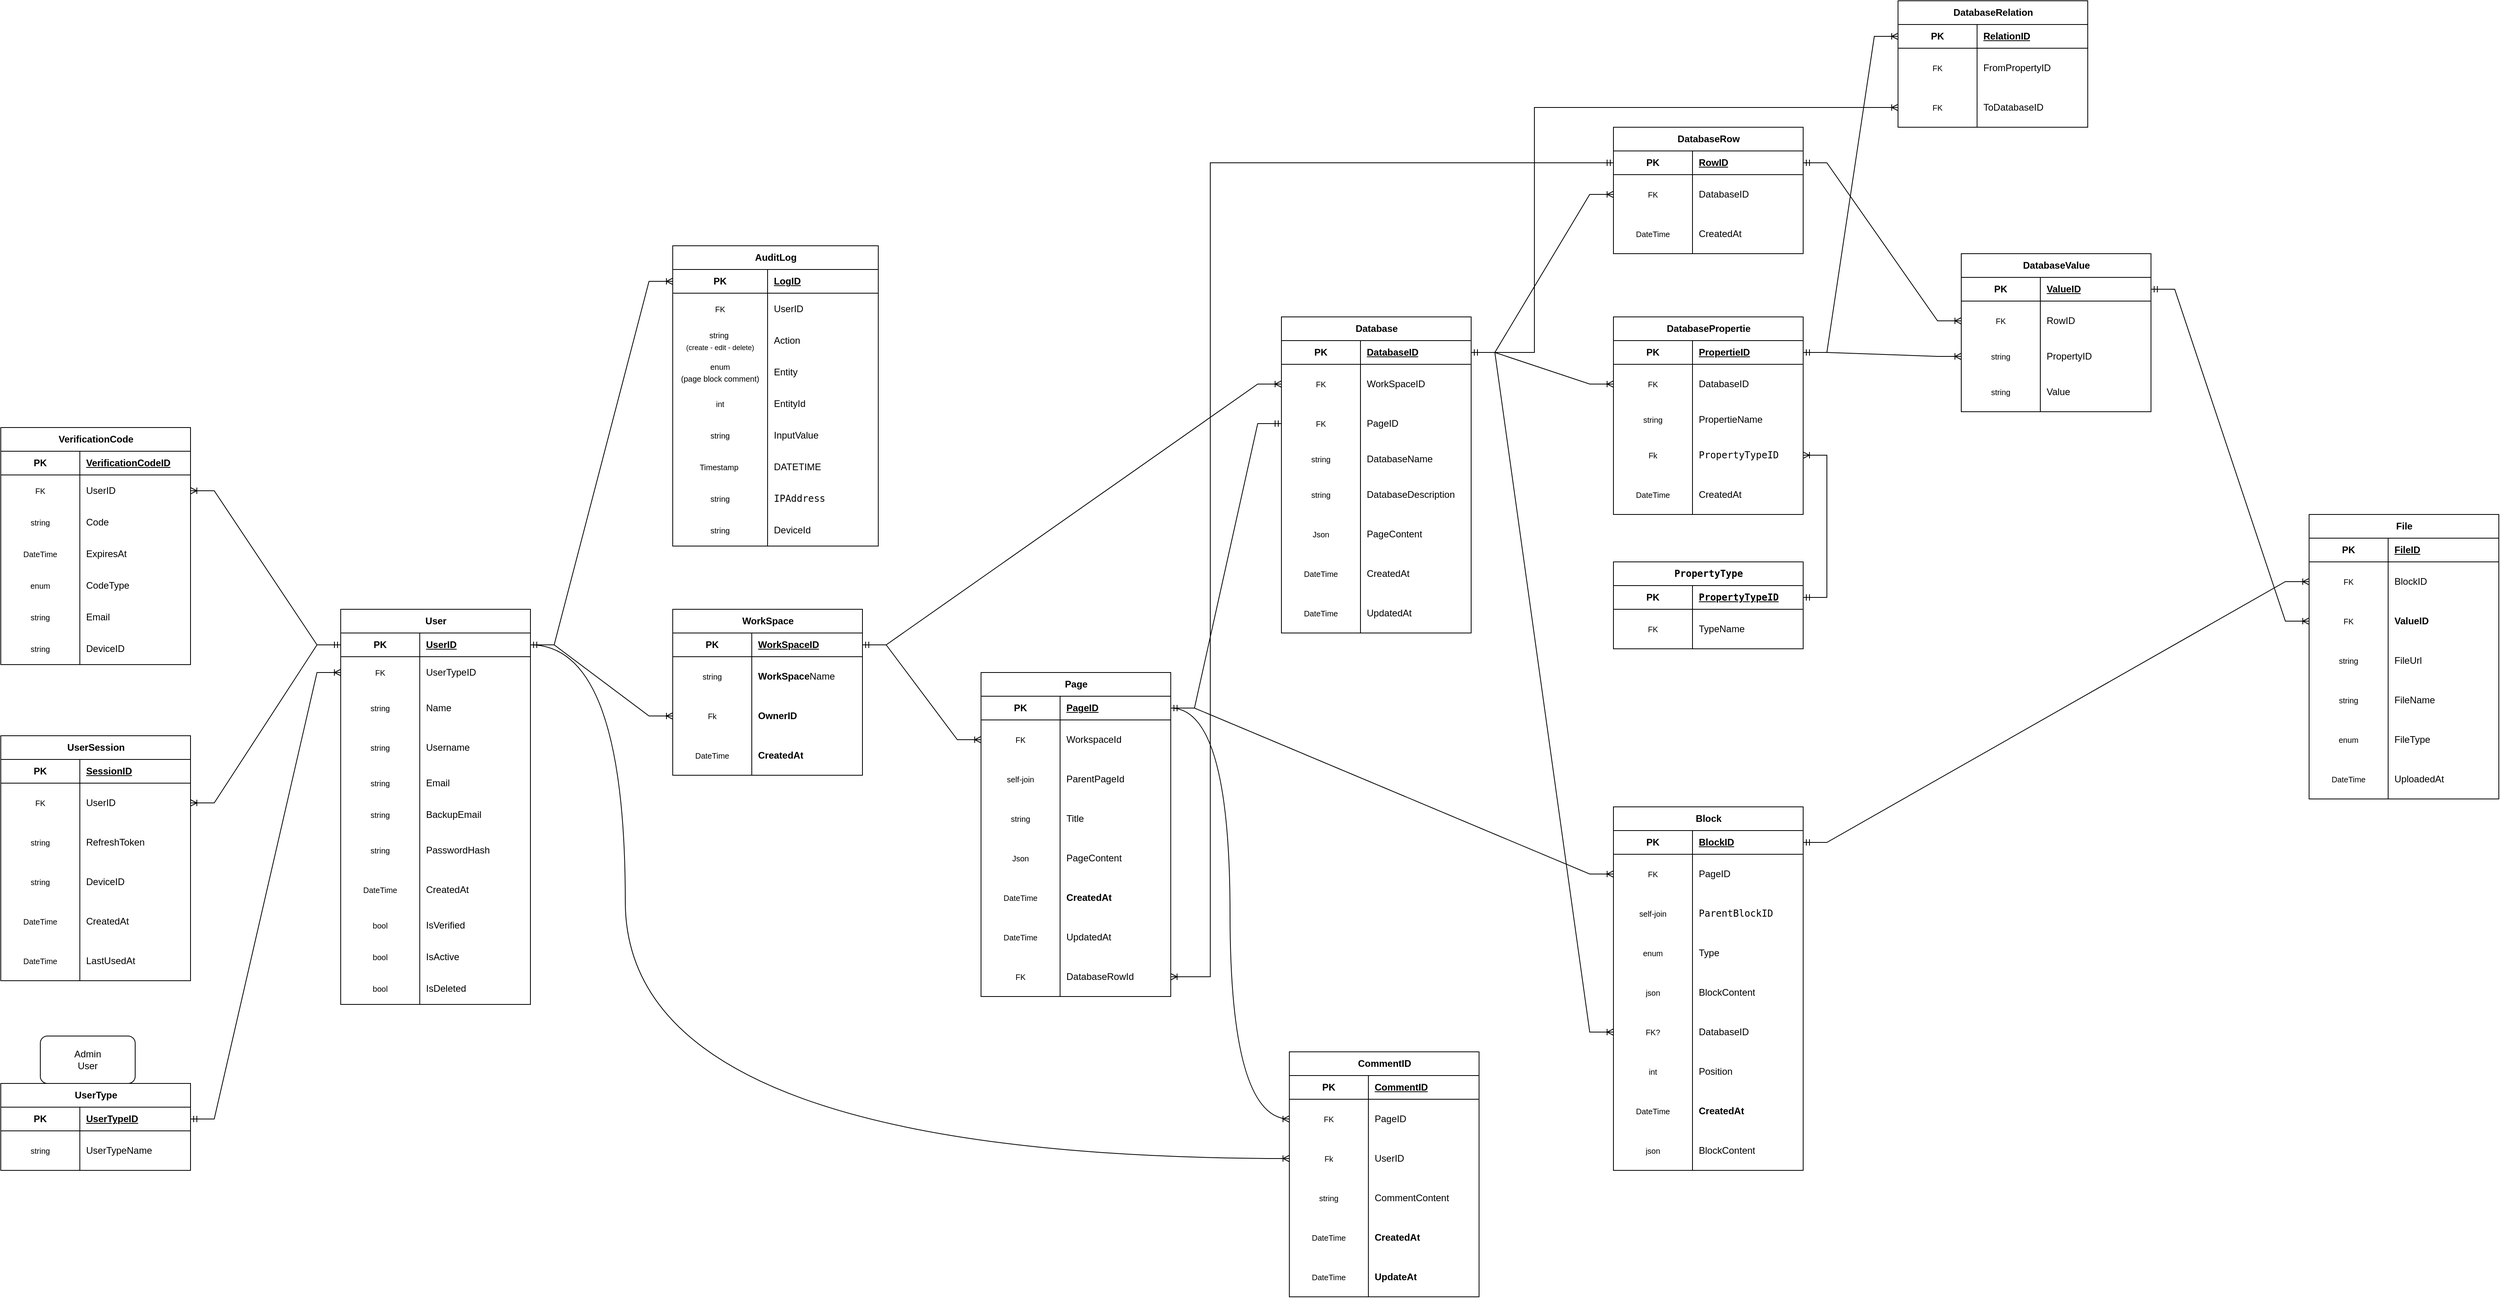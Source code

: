 <mxfile version="28.0.6">
  <diagram name="Page-1" id="MujDwczh445hg2KCgeXX">
    <mxGraphModel dx="1961" dy="1637" grid="1" gridSize="10" guides="1" tooltips="1" connect="1" arrows="1" fold="1" page="1" pageScale="1" pageWidth="850" pageHeight="1100" math="0" shadow="0">
      <root>
        <mxCell id="0" />
        <mxCell id="1" parent="0" />
        <mxCell id="fRHHR0vapYpEYNDVAAry-27" value="VerificationCode" style="shape=table;startSize=30;container=1;collapsible=1;childLayout=tableLayout;fixedRows=1;rowLines=0;fontStyle=1;align=center;resizeLast=1;html=1;" parent="1" vertex="1">
          <mxGeometry x="-240" y="50" width="240" height="300" as="geometry" />
        </mxCell>
        <mxCell id="fRHHR0vapYpEYNDVAAry-28" value="" style="shape=tableRow;horizontal=0;startSize=0;swimlaneHead=0;swimlaneBody=0;fillColor=none;collapsible=0;dropTarget=0;points=[[0,0.5],[1,0.5]];portConstraint=eastwest;top=0;left=0;right=0;bottom=1;" parent="fRHHR0vapYpEYNDVAAry-27" vertex="1">
          <mxGeometry y="30" width="240" height="30" as="geometry" />
        </mxCell>
        <mxCell id="fRHHR0vapYpEYNDVAAry-29" value="PK" style="shape=partialRectangle;connectable=0;fillColor=none;top=0;left=0;bottom=0;right=0;fontStyle=1;overflow=hidden;whiteSpace=wrap;html=1;" parent="fRHHR0vapYpEYNDVAAry-28" vertex="1">
          <mxGeometry width="100" height="30" as="geometry">
            <mxRectangle width="100" height="30" as="alternateBounds" />
          </mxGeometry>
        </mxCell>
        <mxCell id="fRHHR0vapYpEYNDVAAry-30" value="VerificationCodeID" style="shape=partialRectangle;connectable=0;fillColor=none;top=0;left=0;bottom=0;right=0;align=left;spacingLeft=6;fontStyle=5;overflow=hidden;whiteSpace=wrap;html=1;" parent="fRHHR0vapYpEYNDVAAry-28" vertex="1">
          <mxGeometry x="100" width="140" height="30" as="geometry">
            <mxRectangle width="140" height="30" as="alternateBounds" />
          </mxGeometry>
        </mxCell>
        <mxCell id="fRHHR0vapYpEYNDVAAry-37" value="" style="shape=tableRow;horizontal=0;startSize=0;swimlaneHead=0;swimlaneBody=0;fillColor=none;collapsible=0;dropTarget=0;points=[[0,0.5],[1,0.5]];portConstraint=eastwest;top=0;left=0;right=0;bottom=0;" parent="fRHHR0vapYpEYNDVAAry-27" vertex="1">
          <mxGeometry y="60" width="240" height="40" as="geometry" />
        </mxCell>
        <mxCell id="fRHHR0vapYpEYNDVAAry-38" value="&lt;font size=&quot;1&quot;&gt;FK&lt;/font&gt;" style="shape=partialRectangle;connectable=0;fillColor=none;top=0;left=0;bottom=0;right=0;editable=1;overflow=hidden;whiteSpace=wrap;html=1;" parent="fRHHR0vapYpEYNDVAAry-37" vertex="1">
          <mxGeometry width="100" height="40" as="geometry">
            <mxRectangle width="100" height="40" as="alternateBounds" />
          </mxGeometry>
        </mxCell>
        <mxCell id="fRHHR0vapYpEYNDVAAry-39" value="UserID" style="shape=partialRectangle;connectable=0;fillColor=none;top=0;left=0;bottom=0;right=0;align=left;spacingLeft=6;overflow=hidden;whiteSpace=wrap;html=1;" parent="fRHHR0vapYpEYNDVAAry-37" vertex="1">
          <mxGeometry x="100" width="140" height="40" as="geometry">
            <mxRectangle width="140" height="40" as="alternateBounds" />
          </mxGeometry>
        </mxCell>
        <mxCell id="fRHHR0vapYpEYNDVAAry-31" value="" style="shape=tableRow;horizontal=0;startSize=0;swimlaneHead=0;swimlaneBody=0;fillColor=none;collapsible=0;dropTarget=0;points=[[0,0.5],[1,0.5]];portConstraint=eastwest;top=0;left=0;right=0;bottom=0;" parent="fRHHR0vapYpEYNDVAAry-27" vertex="1">
          <mxGeometry y="100" width="240" height="40" as="geometry" />
        </mxCell>
        <mxCell id="fRHHR0vapYpEYNDVAAry-32" value="&lt;font size=&quot;1&quot;&gt;string&lt;/font&gt;" style="shape=partialRectangle;connectable=0;fillColor=none;top=0;left=0;bottom=0;right=0;editable=1;overflow=hidden;whiteSpace=wrap;html=1;" parent="fRHHR0vapYpEYNDVAAry-31" vertex="1">
          <mxGeometry width="100" height="40" as="geometry">
            <mxRectangle width="100" height="40" as="alternateBounds" />
          </mxGeometry>
        </mxCell>
        <mxCell id="fRHHR0vapYpEYNDVAAry-33" value="Code" style="shape=partialRectangle;connectable=0;fillColor=none;top=0;left=0;bottom=0;right=0;align=left;spacingLeft=6;overflow=hidden;whiteSpace=wrap;html=1;" parent="fRHHR0vapYpEYNDVAAry-31" vertex="1">
          <mxGeometry x="100" width="140" height="40" as="geometry">
            <mxRectangle width="140" height="40" as="alternateBounds" />
          </mxGeometry>
        </mxCell>
        <mxCell id="fRHHR0vapYpEYNDVAAry-34" value="" style="shape=tableRow;horizontal=0;startSize=0;swimlaneHead=0;swimlaneBody=0;fillColor=none;collapsible=0;dropTarget=0;points=[[0,0.5],[1,0.5]];portConstraint=eastwest;top=0;left=0;right=0;bottom=0;" parent="fRHHR0vapYpEYNDVAAry-27" vertex="1">
          <mxGeometry y="140" width="240" height="40" as="geometry" />
        </mxCell>
        <mxCell id="fRHHR0vapYpEYNDVAAry-35" value="&lt;span style=&quot;font-size: x-small;&quot;&gt;DateTime&lt;/span&gt;" style="shape=partialRectangle;connectable=0;fillColor=none;top=0;left=0;bottom=0;right=0;editable=1;overflow=hidden;whiteSpace=wrap;html=1;" parent="fRHHR0vapYpEYNDVAAry-34" vertex="1">
          <mxGeometry width="100" height="40" as="geometry">
            <mxRectangle width="100" height="40" as="alternateBounds" />
          </mxGeometry>
        </mxCell>
        <mxCell id="fRHHR0vapYpEYNDVAAry-36" value="ExpiresAt" style="shape=partialRectangle;connectable=0;fillColor=none;top=0;left=0;bottom=0;right=0;align=left;spacingLeft=6;overflow=hidden;whiteSpace=wrap;html=1;" parent="fRHHR0vapYpEYNDVAAry-34" vertex="1">
          <mxGeometry x="100" width="140" height="40" as="geometry">
            <mxRectangle width="140" height="40" as="alternateBounds" />
          </mxGeometry>
        </mxCell>
        <mxCell id="fRHHR0vapYpEYNDVAAry-50" value="" style="shape=tableRow;horizontal=0;startSize=0;swimlaneHead=0;swimlaneBody=0;fillColor=none;collapsible=0;dropTarget=0;points=[[0,0.5],[1,0.5]];portConstraint=eastwest;top=0;left=0;right=0;bottom=0;" parent="fRHHR0vapYpEYNDVAAry-27" vertex="1">
          <mxGeometry y="180" width="240" height="40" as="geometry" />
        </mxCell>
        <mxCell id="fRHHR0vapYpEYNDVAAry-51" value="&lt;span style=&quot;font-size: x-small;&quot;&gt;enum&lt;/span&gt;" style="shape=partialRectangle;connectable=0;fillColor=none;top=0;left=0;bottom=0;right=0;editable=1;overflow=hidden;whiteSpace=wrap;html=1;" parent="fRHHR0vapYpEYNDVAAry-50" vertex="1">
          <mxGeometry width="100" height="40" as="geometry">
            <mxRectangle width="100" height="40" as="alternateBounds" />
          </mxGeometry>
        </mxCell>
        <mxCell id="fRHHR0vapYpEYNDVAAry-52" value="CodeType" style="shape=partialRectangle;connectable=0;fillColor=none;top=0;left=0;bottom=0;right=0;align=left;spacingLeft=6;overflow=hidden;whiteSpace=wrap;html=1;" parent="fRHHR0vapYpEYNDVAAry-50" vertex="1">
          <mxGeometry x="100" width="140" height="40" as="geometry">
            <mxRectangle width="140" height="40" as="alternateBounds" />
          </mxGeometry>
        </mxCell>
        <mxCell id="fRHHR0vapYpEYNDVAAry-53" value="" style="shape=tableRow;horizontal=0;startSize=0;swimlaneHead=0;swimlaneBody=0;fillColor=none;collapsible=0;dropTarget=0;points=[[0,0.5],[1,0.5]];portConstraint=eastwest;top=0;left=0;right=0;bottom=0;" parent="fRHHR0vapYpEYNDVAAry-27" vertex="1">
          <mxGeometry y="220" width="240" height="40" as="geometry" />
        </mxCell>
        <mxCell id="fRHHR0vapYpEYNDVAAry-54" value="&lt;span style=&quot;font-size: x-small;&quot;&gt;string&lt;/span&gt;" style="shape=partialRectangle;connectable=0;fillColor=none;top=0;left=0;bottom=0;right=0;editable=1;overflow=hidden;whiteSpace=wrap;html=1;" parent="fRHHR0vapYpEYNDVAAry-53" vertex="1">
          <mxGeometry width="100" height="40" as="geometry">
            <mxRectangle width="100" height="40" as="alternateBounds" />
          </mxGeometry>
        </mxCell>
        <mxCell id="fRHHR0vapYpEYNDVAAry-55" value="Email" style="shape=partialRectangle;connectable=0;fillColor=none;top=0;left=0;bottom=0;right=0;align=left;spacingLeft=6;overflow=hidden;whiteSpace=wrap;html=1;" parent="fRHHR0vapYpEYNDVAAry-53" vertex="1">
          <mxGeometry x="100" width="140" height="40" as="geometry">
            <mxRectangle width="140" height="40" as="alternateBounds" />
          </mxGeometry>
        </mxCell>
        <mxCell id="RyhHsIpaGCArRc2bKFZF-4" value="" style="shape=tableRow;horizontal=0;startSize=0;swimlaneHead=0;swimlaneBody=0;fillColor=none;collapsible=0;dropTarget=0;points=[[0,0.5],[1,0.5]];portConstraint=eastwest;top=0;left=0;right=0;bottom=0;" vertex="1" parent="fRHHR0vapYpEYNDVAAry-27">
          <mxGeometry y="260" width="240" height="40" as="geometry" />
        </mxCell>
        <mxCell id="RyhHsIpaGCArRc2bKFZF-5" value="&lt;span style=&quot;font-size: x-small;&quot;&gt;string&lt;/span&gt;" style="shape=partialRectangle;connectable=0;fillColor=none;top=0;left=0;bottom=0;right=0;editable=1;overflow=hidden;whiteSpace=wrap;html=1;" vertex="1" parent="RyhHsIpaGCArRc2bKFZF-4">
          <mxGeometry width="100" height="40" as="geometry">
            <mxRectangle width="100" height="40" as="alternateBounds" />
          </mxGeometry>
        </mxCell>
        <mxCell id="RyhHsIpaGCArRc2bKFZF-6" value="DeviceID" style="shape=partialRectangle;connectable=0;fillColor=none;top=0;left=0;bottom=0;right=0;align=left;spacingLeft=6;overflow=hidden;whiteSpace=wrap;html=1;" vertex="1" parent="RyhHsIpaGCArRc2bKFZF-4">
          <mxGeometry x="100" width="140" height="40" as="geometry">
            <mxRectangle width="140" height="40" as="alternateBounds" />
          </mxGeometry>
        </mxCell>
        <mxCell id="fRHHR0vapYpEYNDVAAry-49" value="" style="edgeStyle=entityRelationEdgeStyle;fontSize=12;html=1;endArrow=ERoneToMany;startArrow=ERmandOne;rounded=0;" parent="1" source="fRHHR0vapYpEYNDVAAry-3" target="fRHHR0vapYpEYNDVAAry-37" edge="1">
          <mxGeometry width="100" height="100" relative="1" as="geometry">
            <mxPoint x="630" y="370" as="sourcePoint" />
            <mxPoint x="730" y="270" as="targetPoint" />
          </mxGeometry>
        </mxCell>
        <mxCell id="fRHHR0vapYpEYNDVAAry-56" value="UserType" style="shape=table;startSize=30;container=1;collapsible=1;childLayout=tableLayout;fixedRows=1;rowLines=0;fontStyle=1;align=center;resizeLast=1;html=1;" parent="1" vertex="1">
          <mxGeometry x="-240" y="880" width="240" height="110" as="geometry" />
        </mxCell>
        <mxCell id="fRHHR0vapYpEYNDVAAry-57" value="" style="shape=tableRow;horizontal=0;startSize=0;swimlaneHead=0;swimlaneBody=0;fillColor=none;collapsible=0;dropTarget=0;points=[[0,0.5],[1,0.5]];portConstraint=eastwest;top=0;left=0;right=0;bottom=1;" parent="fRHHR0vapYpEYNDVAAry-56" vertex="1">
          <mxGeometry y="30" width="240" height="30" as="geometry" />
        </mxCell>
        <mxCell id="fRHHR0vapYpEYNDVAAry-58" value="PK" style="shape=partialRectangle;connectable=0;fillColor=none;top=0;left=0;bottom=0;right=0;fontStyle=1;overflow=hidden;whiteSpace=wrap;html=1;" parent="fRHHR0vapYpEYNDVAAry-57" vertex="1">
          <mxGeometry width="100" height="30" as="geometry">
            <mxRectangle width="100" height="30" as="alternateBounds" />
          </mxGeometry>
        </mxCell>
        <mxCell id="fRHHR0vapYpEYNDVAAry-59" value="UserTypeID" style="shape=partialRectangle;connectable=0;fillColor=none;top=0;left=0;bottom=0;right=0;align=left;spacingLeft=6;fontStyle=5;overflow=hidden;whiteSpace=wrap;html=1;" parent="fRHHR0vapYpEYNDVAAry-57" vertex="1">
          <mxGeometry x="100" width="140" height="30" as="geometry">
            <mxRectangle width="140" height="30" as="alternateBounds" />
          </mxGeometry>
        </mxCell>
        <mxCell id="fRHHR0vapYpEYNDVAAry-60" value="" style="shape=tableRow;horizontal=0;startSize=0;swimlaneHead=0;swimlaneBody=0;fillColor=none;collapsible=0;dropTarget=0;points=[[0,0.5],[1,0.5]];portConstraint=eastwest;top=0;left=0;right=0;bottom=0;" parent="fRHHR0vapYpEYNDVAAry-56" vertex="1">
          <mxGeometry y="60" width="240" height="50" as="geometry" />
        </mxCell>
        <mxCell id="fRHHR0vapYpEYNDVAAry-61" value="&lt;font size=&quot;1&quot;&gt;string&lt;/font&gt;" style="shape=partialRectangle;connectable=0;fillColor=none;top=0;left=0;bottom=0;right=0;editable=1;overflow=hidden;whiteSpace=wrap;html=1;" parent="fRHHR0vapYpEYNDVAAry-60" vertex="1">
          <mxGeometry width="100" height="50" as="geometry">
            <mxRectangle width="100" height="50" as="alternateBounds" />
          </mxGeometry>
        </mxCell>
        <mxCell id="fRHHR0vapYpEYNDVAAry-62" value="UserTypeName" style="shape=partialRectangle;connectable=0;fillColor=none;top=0;left=0;bottom=0;right=0;align=left;spacingLeft=6;overflow=hidden;whiteSpace=wrap;html=1;" parent="fRHHR0vapYpEYNDVAAry-60" vertex="1">
          <mxGeometry x="100" width="140" height="50" as="geometry">
            <mxRectangle width="140" height="50" as="alternateBounds" />
          </mxGeometry>
        </mxCell>
        <mxCell id="fRHHR0vapYpEYNDVAAry-75" value="" style="edgeStyle=entityRelationEdgeStyle;fontSize=12;html=1;endArrow=ERoneToMany;startArrow=ERmandOne;rounded=0;" parent="1" source="fRHHR0vapYpEYNDVAAry-57" target="fRHHR0vapYpEYNDVAAry-15" edge="1">
          <mxGeometry width="100" height="100" relative="1" as="geometry">
            <mxPoint x="470" y="360" as="sourcePoint" />
            <mxPoint x="100" y="310" as="targetPoint" />
          </mxGeometry>
        </mxCell>
        <mxCell id="fRHHR0vapYpEYNDVAAry-97" value="UserSession" style="shape=table;startSize=30;container=1;collapsible=1;childLayout=tableLayout;fixedRows=1;rowLines=0;fontStyle=1;align=center;resizeLast=1;html=1;" parent="1" vertex="1">
          <mxGeometry x="-240" y="440" width="240" height="310" as="geometry" />
        </mxCell>
        <mxCell id="fRHHR0vapYpEYNDVAAry-98" value="" style="shape=tableRow;horizontal=0;startSize=0;swimlaneHead=0;swimlaneBody=0;fillColor=none;collapsible=0;dropTarget=0;points=[[0,0.5],[1,0.5]];portConstraint=eastwest;top=0;left=0;right=0;bottom=1;" parent="fRHHR0vapYpEYNDVAAry-97" vertex="1">
          <mxGeometry y="30" width="240" height="30" as="geometry" />
        </mxCell>
        <mxCell id="fRHHR0vapYpEYNDVAAry-99" value="PK" style="shape=partialRectangle;connectable=0;fillColor=none;top=0;left=0;bottom=0;right=0;fontStyle=1;overflow=hidden;whiteSpace=wrap;html=1;" parent="fRHHR0vapYpEYNDVAAry-98" vertex="1">
          <mxGeometry width="100" height="30" as="geometry">
            <mxRectangle width="100" height="30" as="alternateBounds" />
          </mxGeometry>
        </mxCell>
        <mxCell id="fRHHR0vapYpEYNDVAAry-100" value="SessionID" style="shape=partialRectangle;connectable=0;fillColor=none;top=0;left=0;bottom=0;right=0;align=left;spacingLeft=6;fontStyle=5;overflow=hidden;whiteSpace=wrap;html=1;" parent="fRHHR0vapYpEYNDVAAry-98" vertex="1">
          <mxGeometry x="100" width="140" height="30" as="geometry">
            <mxRectangle width="140" height="30" as="alternateBounds" />
          </mxGeometry>
        </mxCell>
        <mxCell id="fRHHR0vapYpEYNDVAAry-101" value="" style="shape=tableRow;horizontal=0;startSize=0;swimlaneHead=0;swimlaneBody=0;fillColor=none;collapsible=0;dropTarget=0;points=[[0,0.5],[1,0.5]];portConstraint=eastwest;top=0;left=0;right=0;bottom=0;" parent="fRHHR0vapYpEYNDVAAry-97" vertex="1">
          <mxGeometry y="60" width="240" height="50" as="geometry" />
        </mxCell>
        <mxCell id="fRHHR0vapYpEYNDVAAry-102" value="&lt;font size=&quot;1&quot;&gt;FK&lt;/font&gt;" style="shape=partialRectangle;connectable=0;fillColor=none;top=0;left=0;bottom=0;right=0;editable=1;overflow=hidden;whiteSpace=wrap;html=1;" parent="fRHHR0vapYpEYNDVAAry-101" vertex="1">
          <mxGeometry width="100" height="50" as="geometry">
            <mxRectangle width="100" height="50" as="alternateBounds" />
          </mxGeometry>
        </mxCell>
        <mxCell id="fRHHR0vapYpEYNDVAAry-103" value="UserID" style="shape=partialRectangle;connectable=0;fillColor=none;top=0;left=0;bottom=0;right=0;align=left;spacingLeft=6;overflow=hidden;whiteSpace=wrap;html=1;" parent="fRHHR0vapYpEYNDVAAry-101" vertex="1">
          <mxGeometry x="100" width="140" height="50" as="geometry">
            <mxRectangle width="140" height="50" as="alternateBounds" />
          </mxGeometry>
        </mxCell>
        <mxCell id="fRHHR0vapYpEYNDVAAry-116" value="" style="shape=tableRow;horizontal=0;startSize=0;swimlaneHead=0;swimlaneBody=0;fillColor=none;collapsible=0;dropTarget=0;points=[[0,0.5],[1,0.5]];portConstraint=eastwest;top=0;left=0;right=0;bottom=0;" parent="fRHHR0vapYpEYNDVAAry-97" vertex="1">
          <mxGeometry y="110" width="240" height="50" as="geometry" />
        </mxCell>
        <mxCell id="fRHHR0vapYpEYNDVAAry-117" value="&lt;font size=&quot;1&quot;&gt;string&lt;/font&gt;" style="shape=partialRectangle;connectable=0;fillColor=none;top=0;left=0;bottom=0;right=0;editable=1;overflow=hidden;whiteSpace=wrap;html=1;" parent="fRHHR0vapYpEYNDVAAry-116" vertex="1">
          <mxGeometry width="100" height="50" as="geometry">
            <mxRectangle width="100" height="50" as="alternateBounds" />
          </mxGeometry>
        </mxCell>
        <mxCell id="fRHHR0vapYpEYNDVAAry-118" value="RefreshToken" style="shape=partialRectangle;connectable=0;fillColor=none;top=0;left=0;bottom=0;right=0;align=left;spacingLeft=6;overflow=hidden;whiteSpace=wrap;html=1;" parent="fRHHR0vapYpEYNDVAAry-116" vertex="1">
          <mxGeometry x="100" width="140" height="50" as="geometry">
            <mxRectangle width="140" height="50" as="alternateBounds" />
          </mxGeometry>
        </mxCell>
        <mxCell id="fRHHR0vapYpEYNDVAAry-107" value="" style="shape=tableRow;horizontal=0;startSize=0;swimlaneHead=0;swimlaneBody=0;fillColor=none;collapsible=0;dropTarget=0;points=[[0,0.5],[1,0.5]];portConstraint=eastwest;top=0;left=0;right=0;bottom=0;" parent="fRHHR0vapYpEYNDVAAry-97" vertex="1">
          <mxGeometry y="160" width="240" height="50" as="geometry" />
        </mxCell>
        <mxCell id="fRHHR0vapYpEYNDVAAry-108" value="&lt;font size=&quot;1&quot;&gt;string&lt;/font&gt;" style="shape=partialRectangle;connectable=0;fillColor=none;top=0;left=0;bottom=0;right=0;editable=1;overflow=hidden;whiteSpace=wrap;html=1;" parent="fRHHR0vapYpEYNDVAAry-107" vertex="1">
          <mxGeometry width="100" height="50" as="geometry">
            <mxRectangle width="100" height="50" as="alternateBounds" />
          </mxGeometry>
        </mxCell>
        <mxCell id="fRHHR0vapYpEYNDVAAry-109" value="DeviceID" style="shape=partialRectangle;connectable=0;fillColor=none;top=0;left=0;bottom=0;right=0;align=left;spacingLeft=6;overflow=hidden;whiteSpace=wrap;html=1;" parent="fRHHR0vapYpEYNDVAAry-107" vertex="1">
          <mxGeometry x="100" width="140" height="50" as="geometry">
            <mxRectangle width="140" height="50" as="alternateBounds" />
          </mxGeometry>
        </mxCell>
        <mxCell id="fRHHR0vapYpEYNDVAAry-110" value="" style="shape=tableRow;horizontal=0;startSize=0;swimlaneHead=0;swimlaneBody=0;fillColor=none;collapsible=0;dropTarget=0;points=[[0,0.5],[1,0.5]];portConstraint=eastwest;top=0;left=0;right=0;bottom=0;" parent="fRHHR0vapYpEYNDVAAry-97" vertex="1">
          <mxGeometry y="210" width="240" height="50" as="geometry" />
        </mxCell>
        <mxCell id="fRHHR0vapYpEYNDVAAry-111" value="&lt;font size=&quot;1&quot;&gt;DateTime&lt;/font&gt;" style="shape=partialRectangle;connectable=0;fillColor=none;top=0;left=0;bottom=0;right=0;editable=1;overflow=hidden;whiteSpace=wrap;html=1;" parent="fRHHR0vapYpEYNDVAAry-110" vertex="1">
          <mxGeometry width="100" height="50" as="geometry">
            <mxRectangle width="100" height="50" as="alternateBounds" />
          </mxGeometry>
        </mxCell>
        <mxCell id="fRHHR0vapYpEYNDVAAry-112" value="CreatedAt" style="shape=partialRectangle;connectable=0;fillColor=none;top=0;left=0;bottom=0;right=0;align=left;spacingLeft=6;overflow=hidden;whiteSpace=wrap;html=1;" parent="fRHHR0vapYpEYNDVAAry-110" vertex="1">
          <mxGeometry x="100" width="140" height="50" as="geometry">
            <mxRectangle width="140" height="50" as="alternateBounds" />
          </mxGeometry>
        </mxCell>
        <mxCell id="fRHHR0vapYpEYNDVAAry-113" value="" style="shape=tableRow;horizontal=0;startSize=0;swimlaneHead=0;swimlaneBody=0;fillColor=none;collapsible=0;dropTarget=0;points=[[0,0.5],[1,0.5]];portConstraint=eastwest;top=0;left=0;right=0;bottom=0;" parent="fRHHR0vapYpEYNDVAAry-97" vertex="1">
          <mxGeometry y="260" width="240" height="50" as="geometry" />
        </mxCell>
        <mxCell id="fRHHR0vapYpEYNDVAAry-114" value="&lt;font size=&quot;1&quot;&gt;DateTime&lt;/font&gt;" style="shape=partialRectangle;connectable=0;fillColor=none;top=0;left=0;bottom=0;right=0;editable=1;overflow=hidden;whiteSpace=wrap;html=1;" parent="fRHHR0vapYpEYNDVAAry-113" vertex="1">
          <mxGeometry width="100" height="50" as="geometry">
            <mxRectangle width="100" height="50" as="alternateBounds" />
          </mxGeometry>
        </mxCell>
        <mxCell id="fRHHR0vapYpEYNDVAAry-115" value="LastUsedAt" style="shape=partialRectangle;connectable=0;fillColor=none;top=0;left=0;bottom=0;right=0;align=left;spacingLeft=6;overflow=hidden;whiteSpace=wrap;html=1;" parent="fRHHR0vapYpEYNDVAAry-113" vertex="1">
          <mxGeometry x="100" width="140" height="50" as="geometry">
            <mxRectangle width="140" height="50" as="alternateBounds" />
          </mxGeometry>
        </mxCell>
        <mxCell id="fRHHR0vapYpEYNDVAAry-119" value="" style="edgeStyle=entityRelationEdgeStyle;fontSize=12;html=1;endArrow=ERoneToMany;startArrow=ERmandOne;rounded=0;" parent="1" source="fRHHR0vapYpEYNDVAAry-3" target="fRHHR0vapYpEYNDVAAry-101" edge="1">
          <mxGeometry width="100" height="100" relative="1" as="geometry">
            <mxPoint x="550" y="880" as="sourcePoint" />
            <mxPoint x="660" y="790" as="targetPoint" />
            <Array as="points">
              <mxPoint x="540" y="850" />
            </Array>
          </mxGeometry>
        </mxCell>
        <mxCell id="fRHHR0vapYpEYNDVAAry-2" value="User" style="shape=table;startSize=30;container=1;collapsible=1;childLayout=tableLayout;fixedRows=1;rowLines=0;fontStyle=1;align=center;resizeLast=1;html=1;" parent="1" vertex="1">
          <mxGeometry x="190" y="280" width="240" height="500" as="geometry" />
        </mxCell>
        <mxCell id="fRHHR0vapYpEYNDVAAry-3" value="" style="shape=tableRow;horizontal=0;startSize=0;swimlaneHead=0;swimlaneBody=0;fillColor=none;collapsible=0;dropTarget=0;points=[[0,0.5],[1,0.5]];portConstraint=eastwest;top=0;left=0;right=0;bottom=1;" parent="fRHHR0vapYpEYNDVAAry-2" vertex="1">
          <mxGeometry y="30" width="240" height="30" as="geometry" />
        </mxCell>
        <mxCell id="fRHHR0vapYpEYNDVAAry-4" value="PK" style="shape=partialRectangle;connectable=0;fillColor=none;top=0;left=0;bottom=0;right=0;fontStyle=1;overflow=hidden;whiteSpace=wrap;html=1;" parent="fRHHR0vapYpEYNDVAAry-3" vertex="1">
          <mxGeometry width="100" height="30" as="geometry">
            <mxRectangle width="100" height="30" as="alternateBounds" />
          </mxGeometry>
        </mxCell>
        <mxCell id="fRHHR0vapYpEYNDVAAry-5" value="UserID" style="shape=partialRectangle;connectable=0;fillColor=none;top=0;left=0;bottom=0;right=0;align=left;spacingLeft=6;fontStyle=5;overflow=hidden;whiteSpace=wrap;html=1;" parent="fRHHR0vapYpEYNDVAAry-3" vertex="1">
          <mxGeometry x="100" width="140" height="30" as="geometry">
            <mxRectangle width="140" height="30" as="alternateBounds" />
          </mxGeometry>
        </mxCell>
        <mxCell id="fRHHR0vapYpEYNDVAAry-15" value="" style="shape=tableRow;horizontal=0;startSize=0;swimlaneHead=0;swimlaneBody=0;fillColor=none;collapsible=0;dropTarget=0;points=[[0,0.5],[1,0.5]];portConstraint=eastwest;top=0;left=0;right=0;bottom=0;" parent="fRHHR0vapYpEYNDVAAry-2" vertex="1">
          <mxGeometry y="60" width="240" height="40" as="geometry" />
        </mxCell>
        <mxCell id="fRHHR0vapYpEYNDVAAry-16" value="&lt;font size=&quot;1&quot;&gt;FK&lt;/font&gt;" style="shape=partialRectangle;connectable=0;fillColor=none;top=0;left=0;bottom=0;right=0;editable=1;overflow=hidden;whiteSpace=wrap;html=1;" parent="fRHHR0vapYpEYNDVAAry-15" vertex="1">
          <mxGeometry width="100" height="40" as="geometry">
            <mxRectangle width="100" height="40" as="alternateBounds" />
          </mxGeometry>
        </mxCell>
        <mxCell id="fRHHR0vapYpEYNDVAAry-17" value="UserTypeID" style="shape=partialRectangle;connectable=0;fillColor=none;top=0;left=0;bottom=0;right=0;align=left;spacingLeft=6;overflow=hidden;whiteSpace=wrap;html=1;" parent="fRHHR0vapYpEYNDVAAry-15" vertex="1">
          <mxGeometry x="100" width="140" height="40" as="geometry">
            <mxRectangle width="140" height="40" as="alternateBounds" />
          </mxGeometry>
        </mxCell>
        <mxCell id="IG9HC4F1z0wLH-vnjhv_-2" value="" style="shape=tableRow;horizontal=0;startSize=0;swimlaneHead=0;swimlaneBody=0;fillColor=none;collapsible=0;dropTarget=0;points=[[0,0.5],[1,0.5]];portConstraint=eastwest;top=0;left=0;right=0;bottom=0;" parent="fRHHR0vapYpEYNDVAAry-2" vertex="1">
          <mxGeometry y="100" width="240" height="50" as="geometry" />
        </mxCell>
        <mxCell id="IG9HC4F1z0wLH-vnjhv_-3" value="&lt;font size=&quot;1&quot;&gt;string&lt;/font&gt;" style="shape=partialRectangle;connectable=0;fillColor=none;top=0;left=0;bottom=0;right=0;editable=1;overflow=hidden;whiteSpace=wrap;html=1;" parent="IG9HC4F1z0wLH-vnjhv_-2" vertex="1">
          <mxGeometry width="100" height="50" as="geometry">
            <mxRectangle width="100" height="50" as="alternateBounds" />
          </mxGeometry>
        </mxCell>
        <mxCell id="IG9HC4F1z0wLH-vnjhv_-4" value="Name" style="shape=partialRectangle;connectable=0;fillColor=none;top=0;left=0;bottom=0;right=0;align=left;spacingLeft=6;overflow=hidden;whiteSpace=wrap;html=1;" parent="IG9HC4F1z0wLH-vnjhv_-2" vertex="1">
          <mxGeometry x="100" width="140" height="50" as="geometry">
            <mxRectangle width="140" height="50" as="alternateBounds" />
          </mxGeometry>
        </mxCell>
        <mxCell id="fRHHR0vapYpEYNDVAAry-6" value="" style="shape=tableRow;horizontal=0;startSize=0;swimlaneHead=0;swimlaneBody=0;fillColor=none;collapsible=0;dropTarget=0;points=[[0,0.5],[1,0.5]];portConstraint=eastwest;top=0;left=0;right=0;bottom=0;" parent="fRHHR0vapYpEYNDVAAry-2" vertex="1">
          <mxGeometry y="150" width="240" height="50" as="geometry" />
        </mxCell>
        <mxCell id="fRHHR0vapYpEYNDVAAry-7" value="&lt;font size=&quot;1&quot;&gt;string&lt;/font&gt;" style="shape=partialRectangle;connectable=0;fillColor=none;top=0;left=0;bottom=0;right=0;editable=1;overflow=hidden;whiteSpace=wrap;html=1;" parent="fRHHR0vapYpEYNDVAAry-6" vertex="1">
          <mxGeometry width="100" height="50" as="geometry">
            <mxRectangle width="100" height="50" as="alternateBounds" />
          </mxGeometry>
        </mxCell>
        <mxCell id="fRHHR0vapYpEYNDVAAry-8" value="Username" style="shape=partialRectangle;connectable=0;fillColor=none;top=0;left=0;bottom=0;right=0;align=left;spacingLeft=6;overflow=hidden;whiteSpace=wrap;html=1;" parent="fRHHR0vapYpEYNDVAAry-6" vertex="1">
          <mxGeometry x="100" width="140" height="50" as="geometry">
            <mxRectangle width="140" height="50" as="alternateBounds" />
          </mxGeometry>
        </mxCell>
        <mxCell id="IG9HC4F1z0wLH-vnjhv_-20" value="" style="shape=tableRow;horizontal=0;startSize=0;swimlaneHead=0;swimlaneBody=0;fillColor=none;collapsible=0;dropTarget=0;points=[[0,0.5],[1,0.5]];portConstraint=eastwest;top=0;left=0;right=0;bottom=0;" parent="fRHHR0vapYpEYNDVAAry-2" vertex="1">
          <mxGeometry y="200" width="240" height="40" as="geometry" />
        </mxCell>
        <mxCell id="IG9HC4F1z0wLH-vnjhv_-21" value="&lt;span style=&quot;font-size: x-small;&quot;&gt;string&lt;/span&gt;" style="shape=partialRectangle;connectable=0;fillColor=none;top=0;left=0;bottom=0;right=0;editable=1;overflow=hidden;whiteSpace=wrap;html=1;" parent="IG9HC4F1z0wLH-vnjhv_-20" vertex="1">
          <mxGeometry width="100" height="40" as="geometry">
            <mxRectangle width="100" height="40" as="alternateBounds" />
          </mxGeometry>
        </mxCell>
        <mxCell id="IG9HC4F1z0wLH-vnjhv_-22" value="Email" style="shape=partialRectangle;connectable=0;fillColor=none;top=0;left=0;bottom=0;right=0;align=left;spacingLeft=6;overflow=hidden;whiteSpace=wrap;html=1;" parent="IG9HC4F1z0wLH-vnjhv_-20" vertex="1">
          <mxGeometry x="100" width="140" height="40" as="geometry">
            <mxRectangle width="140" height="40" as="alternateBounds" />
          </mxGeometry>
        </mxCell>
        <mxCell id="fRHHR0vapYpEYNDVAAry-9" value="" style="shape=tableRow;horizontal=0;startSize=0;swimlaneHead=0;swimlaneBody=0;fillColor=none;collapsible=0;dropTarget=0;points=[[0,0.5],[1,0.5]];portConstraint=eastwest;top=0;left=0;right=0;bottom=0;" parent="fRHHR0vapYpEYNDVAAry-2" vertex="1">
          <mxGeometry y="240" width="240" height="40" as="geometry" />
        </mxCell>
        <mxCell id="fRHHR0vapYpEYNDVAAry-10" value="&lt;span style=&quot;font-size: x-small;&quot;&gt;string&lt;/span&gt;" style="shape=partialRectangle;connectable=0;fillColor=none;top=0;left=0;bottom=0;right=0;editable=1;overflow=hidden;whiteSpace=wrap;html=1;" parent="fRHHR0vapYpEYNDVAAry-9" vertex="1">
          <mxGeometry width="100" height="40" as="geometry">
            <mxRectangle width="100" height="40" as="alternateBounds" />
          </mxGeometry>
        </mxCell>
        <mxCell id="fRHHR0vapYpEYNDVAAry-11" value="BackupEmail" style="shape=partialRectangle;connectable=0;fillColor=none;top=0;left=0;bottom=0;right=0;align=left;spacingLeft=6;overflow=hidden;whiteSpace=wrap;html=1;" parent="fRHHR0vapYpEYNDVAAry-9" vertex="1">
          <mxGeometry x="100" width="140" height="40" as="geometry">
            <mxRectangle width="140" height="40" as="alternateBounds" />
          </mxGeometry>
        </mxCell>
        <mxCell id="fRHHR0vapYpEYNDVAAry-120" value="" style="shape=tableRow;horizontal=0;startSize=0;swimlaneHead=0;swimlaneBody=0;fillColor=none;collapsible=0;dropTarget=0;points=[[0,0.5],[1,0.5]];portConstraint=eastwest;top=0;left=0;right=0;bottom=0;" parent="fRHHR0vapYpEYNDVAAry-2" vertex="1">
          <mxGeometry y="280" width="240" height="50" as="geometry" />
        </mxCell>
        <mxCell id="fRHHR0vapYpEYNDVAAry-121" value="&lt;font size=&quot;1&quot;&gt;string&lt;/font&gt;" style="shape=partialRectangle;connectable=0;fillColor=none;top=0;left=0;bottom=0;right=0;editable=1;overflow=hidden;whiteSpace=wrap;html=1;" parent="fRHHR0vapYpEYNDVAAry-120" vertex="1">
          <mxGeometry width="100" height="50" as="geometry">
            <mxRectangle width="100" height="50" as="alternateBounds" />
          </mxGeometry>
        </mxCell>
        <mxCell id="fRHHR0vapYpEYNDVAAry-122" value="PasswordHash" style="shape=partialRectangle;connectable=0;fillColor=none;top=0;left=0;bottom=0;right=0;align=left;spacingLeft=6;overflow=hidden;whiteSpace=wrap;html=1;" parent="fRHHR0vapYpEYNDVAAry-120" vertex="1">
          <mxGeometry x="100" width="140" height="50" as="geometry">
            <mxRectangle width="140" height="50" as="alternateBounds" />
          </mxGeometry>
        </mxCell>
        <mxCell id="fRHHR0vapYpEYNDVAAry-123" value="" style="shape=tableRow;horizontal=0;startSize=0;swimlaneHead=0;swimlaneBody=0;fillColor=none;collapsible=0;dropTarget=0;points=[[0,0.5],[1,0.5]];portConstraint=eastwest;top=0;left=0;right=0;bottom=0;" parent="fRHHR0vapYpEYNDVAAry-2" vertex="1">
          <mxGeometry y="330" width="240" height="50" as="geometry" />
        </mxCell>
        <mxCell id="fRHHR0vapYpEYNDVAAry-124" value="&lt;font size=&quot;1&quot;&gt;DateTime&lt;/font&gt;" style="shape=partialRectangle;connectable=0;fillColor=none;top=0;left=0;bottom=0;right=0;editable=1;overflow=hidden;whiteSpace=wrap;html=1;" parent="fRHHR0vapYpEYNDVAAry-123" vertex="1">
          <mxGeometry width="100" height="50" as="geometry">
            <mxRectangle width="100" height="50" as="alternateBounds" />
          </mxGeometry>
        </mxCell>
        <mxCell id="fRHHR0vapYpEYNDVAAry-125" value="CreatedAt" style="shape=partialRectangle;connectable=0;fillColor=none;top=0;left=0;bottom=0;right=0;align=left;spacingLeft=6;overflow=hidden;whiteSpace=wrap;html=1;" parent="fRHHR0vapYpEYNDVAAry-123" vertex="1">
          <mxGeometry x="100" width="140" height="50" as="geometry">
            <mxRectangle width="140" height="50" as="alternateBounds" />
          </mxGeometry>
        </mxCell>
        <mxCell id="fRHHR0vapYpEYNDVAAry-21" value="" style="shape=tableRow;horizontal=0;startSize=0;swimlaneHead=0;swimlaneBody=0;fillColor=none;collapsible=0;dropTarget=0;points=[[0,0.5],[1,0.5]];portConstraint=eastwest;top=0;left=0;right=0;bottom=0;" parent="fRHHR0vapYpEYNDVAAry-2" vertex="1">
          <mxGeometry y="380" width="240" height="40" as="geometry" />
        </mxCell>
        <mxCell id="fRHHR0vapYpEYNDVAAry-22" value="&lt;font size=&quot;1&quot;&gt;bool&lt;/font&gt;" style="shape=partialRectangle;connectable=0;fillColor=none;top=0;left=0;bottom=0;right=0;editable=1;overflow=hidden;whiteSpace=wrap;html=1;" parent="fRHHR0vapYpEYNDVAAry-21" vertex="1">
          <mxGeometry width="100" height="40" as="geometry">
            <mxRectangle width="100" height="40" as="alternateBounds" />
          </mxGeometry>
        </mxCell>
        <mxCell id="fRHHR0vapYpEYNDVAAry-23" value="IsVerified" style="shape=partialRectangle;connectable=0;fillColor=none;top=0;left=0;bottom=0;right=0;align=left;spacingLeft=6;overflow=hidden;whiteSpace=wrap;html=1;" parent="fRHHR0vapYpEYNDVAAry-21" vertex="1">
          <mxGeometry x="100" width="140" height="40" as="geometry">
            <mxRectangle width="140" height="40" as="alternateBounds" />
          </mxGeometry>
        </mxCell>
        <mxCell id="IG9HC4F1z0wLH-vnjhv_-5" value="" style="shape=tableRow;horizontal=0;startSize=0;swimlaneHead=0;swimlaneBody=0;fillColor=none;collapsible=0;dropTarget=0;points=[[0,0.5],[1,0.5]];portConstraint=eastwest;top=0;left=0;right=0;bottom=0;" parent="fRHHR0vapYpEYNDVAAry-2" vertex="1">
          <mxGeometry y="420" width="240" height="40" as="geometry" />
        </mxCell>
        <mxCell id="IG9HC4F1z0wLH-vnjhv_-6" value="&lt;font size=&quot;1&quot;&gt;bool&lt;/font&gt;" style="shape=partialRectangle;connectable=0;fillColor=none;top=0;left=0;bottom=0;right=0;editable=1;overflow=hidden;whiteSpace=wrap;html=1;" parent="IG9HC4F1z0wLH-vnjhv_-5" vertex="1">
          <mxGeometry width="100" height="40" as="geometry">
            <mxRectangle width="100" height="40" as="alternateBounds" />
          </mxGeometry>
        </mxCell>
        <mxCell id="IG9HC4F1z0wLH-vnjhv_-7" value="IsActive" style="shape=partialRectangle;connectable=0;fillColor=none;top=0;left=0;bottom=0;right=0;align=left;spacingLeft=6;overflow=hidden;whiteSpace=wrap;html=1;" parent="IG9HC4F1z0wLH-vnjhv_-5" vertex="1">
          <mxGeometry x="100" width="140" height="40" as="geometry">
            <mxRectangle width="140" height="40" as="alternateBounds" />
          </mxGeometry>
        </mxCell>
        <mxCell id="fRHHR0vapYpEYNDVAAry-24" value="" style="shape=tableRow;horizontal=0;startSize=0;swimlaneHead=0;swimlaneBody=0;fillColor=none;collapsible=0;dropTarget=0;points=[[0,0.5],[1,0.5]];portConstraint=eastwest;top=0;left=0;right=0;bottom=0;" parent="fRHHR0vapYpEYNDVAAry-2" vertex="1">
          <mxGeometry y="460" width="240" height="40" as="geometry" />
        </mxCell>
        <mxCell id="fRHHR0vapYpEYNDVAAry-25" value="&lt;font size=&quot;1&quot;&gt;bool&lt;/font&gt;" style="shape=partialRectangle;connectable=0;fillColor=none;top=0;left=0;bottom=0;right=0;editable=1;overflow=hidden;whiteSpace=wrap;html=1;" parent="fRHHR0vapYpEYNDVAAry-24" vertex="1">
          <mxGeometry width="100" height="40" as="geometry">
            <mxRectangle width="100" height="40" as="alternateBounds" />
          </mxGeometry>
        </mxCell>
        <mxCell id="fRHHR0vapYpEYNDVAAry-26" value="IsDeleted" style="shape=partialRectangle;connectable=0;fillColor=none;top=0;left=0;bottom=0;right=0;align=left;spacingLeft=6;overflow=hidden;whiteSpace=wrap;html=1;" parent="fRHHR0vapYpEYNDVAAry-24" vertex="1">
          <mxGeometry x="100" width="140" height="40" as="geometry">
            <mxRectangle width="140" height="40" as="alternateBounds" />
          </mxGeometry>
        </mxCell>
        <mxCell id="fRHHR0vapYpEYNDVAAry-126" value="WorkSpace" style="shape=table;startSize=30;container=1;collapsible=1;childLayout=tableLayout;fixedRows=1;rowLines=0;fontStyle=1;align=center;resizeLast=1;html=1;" parent="1" vertex="1">
          <mxGeometry x="610" y="280" width="240" height="210" as="geometry" />
        </mxCell>
        <mxCell id="fRHHR0vapYpEYNDVAAry-127" value="" style="shape=tableRow;horizontal=0;startSize=0;swimlaneHead=0;swimlaneBody=0;fillColor=none;collapsible=0;dropTarget=0;points=[[0,0.5],[1,0.5]];portConstraint=eastwest;top=0;left=0;right=0;bottom=1;" parent="fRHHR0vapYpEYNDVAAry-126" vertex="1">
          <mxGeometry y="30" width="240" height="30" as="geometry" />
        </mxCell>
        <mxCell id="fRHHR0vapYpEYNDVAAry-128" value="PK" style="shape=partialRectangle;connectable=0;fillColor=none;top=0;left=0;bottom=0;right=0;fontStyle=1;overflow=hidden;whiteSpace=wrap;html=1;" parent="fRHHR0vapYpEYNDVAAry-127" vertex="1">
          <mxGeometry width="100" height="30" as="geometry">
            <mxRectangle width="100" height="30" as="alternateBounds" />
          </mxGeometry>
        </mxCell>
        <mxCell id="fRHHR0vapYpEYNDVAAry-129" value="&lt;span style=&quot;text-align: center; text-wrap-mode: nowrap;&quot;&gt;WorkSpace&lt;/span&gt;ID" style="shape=partialRectangle;connectable=0;fillColor=none;top=0;left=0;bottom=0;right=0;align=left;spacingLeft=6;fontStyle=5;overflow=hidden;whiteSpace=wrap;html=1;" parent="fRHHR0vapYpEYNDVAAry-127" vertex="1">
          <mxGeometry x="100" width="140" height="30" as="geometry">
            <mxRectangle width="140" height="30" as="alternateBounds" />
          </mxGeometry>
        </mxCell>
        <mxCell id="fRHHR0vapYpEYNDVAAry-130" value="" style="shape=tableRow;horizontal=0;startSize=0;swimlaneHead=0;swimlaneBody=0;fillColor=none;collapsible=0;dropTarget=0;points=[[0,0.5],[1,0.5]];portConstraint=eastwest;top=0;left=0;right=0;bottom=0;" parent="fRHHR0vapYpEYNDVAAry-126" vertex="1">
          <mxGeometry y="60" width="240" height="50" as="geometry" />
        </mxCell>
        <mxCell id="fRHHR0vapYpEYNDVAAry-131" value="&lt;font size=&quot;1&quot;&gt;string&lt;/font&gt;" style="shape=partialRectangle;connectable=0;fillColor=none;top=0;left=0;bottom=0;right=0;editable=1;overflow=hidden;whiteSpace=wrap;html=1;" parent="fRHHR0vapYpEYNDVAAry-130" vertex="1">
          <mxGeometry width="100" height="50" as="geometry">
            <mxRectangle width="100" height="50" as="alternateBounds" />
          </mxGeometry>
        </mxCell>
        <mxCell id="fRHHR0vapYpEYNDVAAry-132" value="&lt;span style=&quot;font-weight: 700; text-align: center; text-wrap-mode: nowrap;&quot;&gt;WorkSpace&lt;/span&gt;Name" style="shape=partialRectangle;connectable=0;fillColor=none;top=0;left=0;bottom=0;right=0;align=left;spacingLeft=6;overflow=hidden;whiteSpace=wrap;html=1;" parent="fRHHR0vapYpEYNDVAAry-130" vertex="1">
          <mxGeometry x="100" width="140" height="50" as="geometry">
            <mxRectangle width="140" height="50" as="alternateBounds" />
          </mxGeometry>
        </mxCell>
        <mxCell id="fRHHR0vapYpEYNDVAAry-133" value="" style="shape=tableRow;horizontal=0;startSize=0;swimlaneHead=0;swimlaneBody=0;fillColor=none;collapsible=0;dropTarget=0;points=[[0,0.5],[1,0.5]];portConstraint=eastwest;top=0;left=0;right=0;bottom=0;" parent="fRHHR0vapYpEYNDVAAry-126" vertex="1">
          <mxGeometry y="110" width="240" height="50" as="geometry" />
        </mxCell>
        <mxCell id="fRHHR0vapYpEYNDVAAry-134" value="&lt;font size=&quot;1&quot;&gt;Fk&lt;/font&gt;" style="shape=partialRectangle;connectable=0;fillColor=none;top=0;left=0;bottom=0;right=0;editable=1;overflow=hidden;whiteSpace=wrap;html=1;" parent="fRHHR0vapYpEYNDVAAry-133" vertex="1">
          <mxGeometry width="100" height="50" as="geometry">
            <mxRectangle width="100" height="50" as="alternateBounds" />
          </mxGeometry>
        </mxCell>
        <mxCell id="fRHHR0vapYpEYNDVAAry-135" value="&lt;div style=&quot;text-align: center;&quot;&gt;&lt;span style=&quot;background-color: transparent; color: light-dark(rgb(0, 0, 0), rgb(255, 255, 255)); text-wrap-mode: nowrap;&quot;&gt;&lt;b&gt;OwnerID&lt;/b&gt;&lt;/span&gt;&lt;/div&gt;" style="shape=partialRectangle;connectable=0;fillColor=none;top=0;left=0;bottom=0;right=0;align=left;spacingLeft=6;overflow=hidden;whiteSpace=wrap;html=1;" parent="fRHHR0vapYpEYNDVAAry-133" vertex="1">
          <mxGeometry x="100" width="140" height="50" as="geometry">
            <mxRectangle width="140" height="50" as="alternateBounds" />
          </mxGeometry>
        </mxCell>
        <mxCell id="fRHHR0vapYpEYNDVAAry-137" value="" style="shape=tableRow;horizontal=0;startSize=0;swimlaneHead=0;swimlaneBody=0;fillColor=none;collapsible=0;dropTarget=0;points=[[0,0.5],[1,0.5]];portConstraint=eastwest;top=0;left=0;right=0;bottom=0;" parent="fRHHR0vapYpEYNDVAAry-126" vertex="1">
          <mxGeometry y="160" width="240" height="50" as="geometry" />
        </mxCell>
        <mxCell id="fRHHR0vapYpEYNDVAAry-138" value="&lt;font size=&quot;1&quot;&gt;DateTime&lt;/font&gt;" style="shape=partialRectangle;connectable=0;fillColor=none;top=0;left=0;bottom=0;right=0;editable=1;overflow=hidden;whiteSpace=wrap;html=1;" parent="fRHHR0vapYpEYNDVAAry-137" vertex="1">
          <mxGeometry width="100" height="50" as="geometry">
            <mxRectangle width="100" height="50" as="alternateBounds" />
          </mxGeometry>
        </mxCell>
        <mxCell id="fRHHR0vapYpEYNDVAAry-139" value="&lt;div style=&quot;text-align: center;&quot;&gt;&lt;span style=&quot;background-color: transparent; color: light-dark(rgb(0, 0, 0), rgb(255, 255, 255)); text-wrap-mode: nowrap;&quot;&gt;&lt;b&gt;CreatedAt&lt;/b&gt;&lt;/span&gt;&lt;/div&gt;" style="shape=partialRectangle;connectable=0;fillColor=none;top=0;left=0;bottom=0;right=0;align=left;spacingLeft=6;overflow=hidden;whiteSpace=wrap;html=1;" parent="fRHHR0vapYpEYNDVAAry-137" vertex="1">
          <mxGeometry x="100" width="140" height="50" as="geometry">
            <mxRectangle width="140" height="50" as="alternateBounds" />
          </mxGeometry>
        </mxCell>
        <mxCell id="fRHHR0vapYpEYNDVAAry-136" value="" style="edgeStyle=entityRelationEdgeStyle;fontSize=12;html=1;endArrow=ERoneToMany;startArrow=ERmandOne;rounded=0;" parent="1" source="fRHHR0vapYpEYNDVAAry-3" target="fRHHR0vapYpEYNDVAAry-133" edge="1">
          <mxGeometry width="100" height="100" relative="1" as="geometry">
            <mxPoint x="360" y="710" as="sourcePoint" />
            <mxPoint x="460" y="610" as="targetPoint" />
          </mxGeometry>
        </mxCell>
        <mxCell id="fRHHR0vapYpEYNDVAAry-140" value="Page" style="shape=table;startSize=30;container=1;collapsible=1;childLayout=tableLayout;fixedRows=1;rowLines=0;fontStyle=1;align=center;resizeLast=1;html=1;" parent="1" vertex="1">
          <mxGeometry x="1000" y="360" width="240" height="410" as="geometry" />
        </mxCell>
        <mxCell id="fRHHR0vapYpEYNDVAAry-141" value="" style="shape=tableRow;horizontal=0;startSize=0;swimlaneHead=0;swimlaneBody=0;fillColor=none;collapsible=0;dropTarget=0;points=[[0,0.5],[1,0.5]];portConstraint=eastwest;top=0;left=0;right=0;bottom=1;" parent="fRHHR0vapYpEYNDVAAry-140" vertex="1">
          <mxGeometry y="30" width="240" height="30" as="geometry" />
        </mxCell>
        <mxCell id="fRHHR0vapYpEYNDVAAry-142" value="PK" style="shape=partialRectangle;connectable=0;fillColor=none;top=0;left=0;bottom=0;right=0;fontStyle=1;overflow=hidden;whiteSpace=wrap;html=1;" parent="fRHHR0vapYpEYNDVAAry-141" vertex="1">
          <mxGeometry width="100" height="30" as="geometry">
            <mxRectangle width="100" height="30" as="alternateBounds" />
          </mxGeometry>
        </mxCell>
        <mxCell id="fRHHR0vapYpEYNDVAAry-143" value="PageID" style="shape=partialRectangle;connectable=0;fillColor=none;top=0;left=0;bottom=0;right=0;align=left;spacingLeft=6;fontStyle=5;overflow=hidden;whiteSpace=wrap;html=1;" parent="fRHHR0vapYpEYNDVAAry-141" vertex="1">
          <mxGeometry x="100" width="140" height="30" as="geometry">
            <mxRectangle width="140" height="30" as="alternateBounds" />
          </mxGeometry>
        </mxCell>
        <mxCell id="fRHHR0vapYpEYNDVAAry-144" value="" style="shape=tableRow;horizontal=0;startSize=0;swimlaneHead=0;swimlaneBody=0;fillColor=none;collapsible=0;dropTarget=0;points=[[0,0.5],[1,0.5]];portConstraint=eastwest;top=0;left=0;right=0;bottom=0;" parent="fRHHR0vapYpEYNDVAAry-140" vertex="1">
          <mxGeometry y="60" width="240" height="50" as="geometry" />
        </mxCell>
        <mxCell id="fRHHR0vapYpEYNDVAAry-145" value="&lt;font size=&quot;1&quot;&gt;FK&lt;/font&gt;" style="shape=partialRectangle;connectable=0;fillColor=none;top=0;left=0;bottom=0;right=0;editable=1;overflow=hidden;whiteSpace=wrap;html=1;" parent="fRHHR0vapYpEYNDVAAry-144" vertex="1">
          <mxGeometry width="100" height="50" as="geometry">
            <mxRectangle width="100" height="50" as="alternateBounds" />
          </mxGeometry>
        </mxCell>
        <mxCell id="fRHHR0vapYpEYNDVAAry-146" value="WorkspaceId&amp;nbsp;" style="shape=partialRectangle;connectable=0;fillColor=none;top=0;left=0;bottom=0;right=0;align=left;spacingLeft=6;overflow=hidden;whiteSpace=wrap;html=1;" parent="fRHHR0vapYpEYNDVAAry-144" vertex="1">
          <mxGeometry x="100" width="140" height="50" as="geometry">
            <mxRectangle width="140" height="50" as="alternateBounds" />
          </mxGeometry>
        </mxCell>
        <mxCell id="fRHHR0vapYpEYNDVAAry-147" value="" style="shape=tableRow;horizontal=0;startSize=0;swimlaneHead=0;swimlaneBody=0;fillColor=none;collapsible=0;dropTarget=0;points=[[0,0.5],[1,0.5]];portConstraint=eastwest;top=0;left=0;right=0;bottom=0;" parent="fRHHR0vapYpEYNDVAAry-140" vertex="1">
          <mxGeometry y="110" width="240" height="50" as="geometry" />
        </mxCell>
        <mxCell id="fRHHR0vapYpEYNDVAAry-148" value="&lt;font size=&quot;1&quot;&gt;self-join&lt;/font&gt;" style="shape=partialRectangle;connectable=0;fillColor=none;top=0;left=0;bottom=0;right=0;editable=1;overflow=hidden;whiteSpace=wrap;html=1;" parent="fRHHR0vapYpEYNDVAAry-147" vertex="1">
          <mxGeometry width="100" height="50" as="geometry">
            <mxRectangle width="100" height="50" as="alternateBounds" />
          </mxGeometry>
        </mxCell>
        <mxCell id="fRHHR0vapYpEYNDVAAry-149" value="ParentPageId&amp;nbsp;" style="shape=partialRectangle;connectable=0;fillColor=none;top=0;left=0;bottom=0;right=0;align=left;spacingLeft=6;overflow=hidden;whiteSpace=wrap;html=1;" parent="fRHHR0vapYpEYNDVAAry-147" vertex="1">
          <mxGeometry x="100" width="140" height="50" as="geometry">
            <mxRectangle width="140" height="50" as="alternateBounds" />
          </mxGeometry>
        </mxCell>
        <mxCell id="fRHHR0vapYpEYNDVAAry-150" value="" style="shape=tableRow;horizontal=0;startSize=0;swimlaneHead=0;swimlaneBody=0;fillColor=none;collapsible=0;dropTarget=0;points=[[0,0.5],[1,0.5]];portConstraint=eastwest;top=0;left=0;right=0;bottom=0;" parent="fRHHR0vapYpEYNDVAAry-140" vertex="1">
          <mxGeometry y="160" width="240" height="50" as="geometry" />
        </mxCell>
        <mxCell id="fRHHR0vapYpEYNDVAAry-151" value="&lt;font size=&quot;1&quot;&gt;string&lt;/font&gt;" style="shape=partialRectangle;connectable=0;fillColor=none;top=0;left=0;bottom=0;right=0;editable=1;overflow=hidden;whiteSpace=wrap;html=1;" parent="fRHHR0vapYpEYNDVAAry-150" vertex="1">
          <mxGeometry width="100" height="50" as="geometry">
            <mxRectangle width="100" height="50" as="alternateBounds" />
          </mxGeometry>
        </mxCell>
        <mxCell id="fRHHR0vapYpEYNDVAAry-152" value="Title&amp;nbsp;" style="shape=partialRectangle;connectable=0;fillColor=none;top=0;left=0;bottom=0;right=0;align=left;spacingLeft=6;overflow=hidden;whiteSpace=wrap;html=1;" parent="fRHHR0vapYpEYNDVAAry-150" vertex="1">
          <mxGeometry x="100" width="140" height="50" as="geometry">
            <mxRectangle width="140" height="50" as="alternateBounds" />
          </mxGeometry>
        </mxCell>
        <mxCell id="fRHHR0vapYpEYNDVAAry-153" value="" style="shape=tableRow;horizontal=0;startSize=0;swimlaneHead=0;swimlaneBody=0;fillColor=none;collapsible=0;dropTarget=0;points=[[0,0.5],[1,0.5]];portConstraint=eastwest;top=0;left=0;right=0;bottom=0;" parent="fRHHR0vapYpEYNDVAAry-140" vertex="1">
          <mxGeometry y="210" width="240" height="50" as="geometry" />
        </mxCell>
        <mxCell id="fRHHR0vapYpEYNDVAAry-154" value="&lt;font size=&quot;1&quot;&gt;Json&lt;/font&gt;" style="shape=partialRectangle;connectable=0;fillColor=none;top=0;left=0;bottom=0;right=0;editable=1;overflow=hidden;whiteSpace=wrap;html=1;" parent="fRHHR0vapYpEYNDVAAry-153" vertex="1">
          <mxGeometry width="100" height="50" as="geometry">
            <mxRectangle width="100" height="50" as="alternateBounds" />
          </mxGeometry>
        </mxCell>
        <mxCell id="fRHHR0vapYpEYNDVAAry-155" value="PageContent" style="shape=partialRectangle;connectable=0;fillColor=none;top=0;left=0;bottom=0;right=0;align=left;spacingLeft=6;overflow=hidden;whiteSpace=wrap;html=1;" parent="fRHHR0vapYpEYNDVAAry-153" vertex="1">
          <mxGeometry x="100" width="140" height="50" as="geometry">
            <mxRectangle width="140" height="50" as="alternateBounds" />
          </mxGeometry>
        </mxCell>
        <mxCell id="fRHHR0vapYpEYNDVAAry-157" value="" style="shape=tableRow;horizontal=0;startSize=0;swimlaneHead=0;swimlaneBody=0;fillColor=none;collapsible=0;dropTarget=0;points=[[0,0.5],[1,0.5]];portConstraint=eastwest;top=0;left=0;right=0;bottom=0;" parent="fRHHR0vapYpEYNDVAAry-140" vertex="1">
          <mxGeometry y="260" width="240" height="50" as="geometry" />
        </mxCell>
        <mxCell id="fRHHR0vapYpEYNDVAAry-158" value="&lt;span style=&quot;font-size: x-small;&quot;&gt;DateTime&lt;/span&gt;" style="shape=partialRectangle;connectable=0;fillColor=none;top=0;left=0;bottom=0;right=0;editable=1;overflow=hidden;whiteSpace=wrap;html=1;" parent="fRHHR0vapYpEYNDVAAry-157" vertex="1">
          <mxGeometry width="100" height="50" as="geometry">
            <mxRectangle width="100" height="50" as="alternateBounds" />
          </mxGeometry>
        </mxCell>
        <mxCell id="fRHHR0vapYpEYNDVAAry-159" value="&lt;b style=&quot;text-align: center; text-wrap-mode: nowrap;&quot;&gt;CreatedAt&lt;/b&gt;" style="shape=partialRectangle;connectable=0;fillColor=none;top=0;left=0;bottom=0;right=0;align=left;spacingLeft=6;overflow=hidden;whiteSpace=wrap;html=1;" parent="fRHHR0vapYpEYNDVAAry-157" vertex="1">
          <mxGeometry x="100" width="140" height="50" as="geometry">
            <mxRectangle width="140" height="50" as="alternateBounds" />
          </mxGeometry>
        </mxCell>
        <mxCell id="fRHHR0vapYpEYNDVAAry-160" value="" style="shape=tableRow;horizontal=0;startSize=0;swimlaneHead=0;swimlaneBody=0;fillColor=none;collapsible=0;dropTarget=0;points=[[0,0.5],[1,0.5]];portConstraint=eastwest;top=0;left=0;right=0;bottom=0;" parent="fRHHR0vapYpEYNDVAAry-140" vertex="1">
          <mxGeometry y="310" width="240" height="50" as="geometry" />
        </mxCell>
        <mxCell id="fRHHR0vapYpEYNDVAAry-161" value="&lt;span style=&quot;font-size: x-small;&quot;&gt;DateTime&lt;/span&gt;" style="shape=partialRectangle;connectable=0;fillColor=none;top=0;left=0;bottom=0;right=0;editable=1;overflow=hidden;whiteSpace=wrap;html=1;" parent="fRHHR0vapYpEYNDVAAry-160" vertex="1">
          <mxGeometry width="100" height="50" as="geometry">
            <mxRectangle width="100" height="50" as="alternateBounds" />
          </mxGeometry>
        </mxCell>
        <mxCell id="fRHHR0vapYpEYNDVAAry-162" value="UpdatedAt&amp;nbsp;" style="shape=partialRectangle;connectable=0;fillColor=none;top=0;left=0;bottom=0;right=0;align=left;spacingLeft=6;overflow=hidden;whiteSpace=wrap;html=1;" parent="fRHHR0vapYpEYNDVAAry-160" vertex="1">
          <mxGeometry x="100" width="140" height="50" as="geometry">
            <mxRectangle width="140" height="50" as="alternateBounds" />
          </mxGeometry>
        </mxCell>
        <mxCell id="fRHHR0vapYpEYNDVAAry-432" value="" style="shape=tableRow;horizontal=0;startSize=0;swimlaneHead=0;swimlaneBody=0;fillColor=none;collapsible=0;dropTarget=0;points=[[0,0.5],[1,0.5]];portConstraint=eastwest;top=0;left=0;right=0;bottom=0;" parent="fRHHR0vapYpEYNDVAAry-140" vertex="1">
          <mxGeometry y="360" width="240" height="50" as="geometry" />
        </mxCell>
        <mxCell id="fRHHR0vapYpEYNDVAAry-433" value="&lt;font size=&quot;1&quot;&gt;FK&lt;/font&gt;" style="shape=partialRectangle;connectable=0;fillColor=none;top=0;left=0;bottom=0;right=0;editable=1;overflow=hidden;whiteSpace=wrap;html=1;" parent="fRHHR0vapYpEYNDVAAry-432" vertex="1">
          <mxGeometry width="100" height="50" as="geometry">
            <mxRectangle width="100" height="50" as="alternateBounds" />
          </mxGeometry>
        </mxCell>
        <mxCell id="fRHHR0vapYpEYNDVAAry-434" value="DatabaseRowId&amp;nbsp;" style="shape=partialRectangle;connectable=0;fillColor=none;top=0;left=0;bottom=0;right=0;align=left;spacingLeft=6;overflow=hidden;whiteSpace=wrap;html=1;" parent="fRHHR0vapYpEYNDVAAry-432" vertex="1">
          <mxGeometry x="100" width="140" height="50" as="geometry">
            <mxRectangle width="140" height="50" as="alternateBounds" />
          </mxGeometry>
        </mxCell>
        <mxCell id="fRHHR0vapYpEYNDVAAry-156" value="" style="edgeStyle=entityRelationEdgeStyle;fontSize=12;html=1;endArrow=ERoneToMany;startArrow=ERmandOne;rounded=0;" parent="1" source="fRHHR0vapYpEYNDVAAry-127" target="fRHHR0vapYpEYNDVAAry-144" edge="1">
          <mxGeometry width="100" height="100" relative="1" as="geometry">
            <mxPoint x="1120" y="760" as="sourcePoint" />
            <mxPoint x="1220" y="660" as="targetPoint" />
          </mxGeometry>
        </mxCell>
        <mxCell id="fRHHR0vapYpEYNDVAAry-163" value="Block" style="shape=table;startSize=30;container=1;collapsible=1;childLayout=tableLayout;fixedRows=1;rowLines=0;fontStyle=1;align=center;resizeLast=1;html=1;" parent="1" vertex="1">
          <mxGeometry x="1800" y="530" width="240" height="460" as="geometry" />
        </mxCell>
        <mxCell id="fRHHR0vapYpEYNDVAAry-164" value="" style="shape=tableRow;horizontal=0;startSize=0;swimlaneHead=0;swimlaneBody=0;fillColor=none;collapsible=0;dropTarget=0;points=[[0,0.5],[1,0.5]];portConstraint=eastwest;top=0;left=0;right=0;bottom=1;" parent="fRHHR0vapYpEYNDVAAry-163" vertex="1">
          <mxGeometry y="30" width="240" height="30" as="geometry" />
        </mxCell>
        <mxCell id="fRHHR0vapYpEYNDVAAry-165" value="PK" style="shape=partialRectangle;connectable=0;fillColor=none;top=0;left=0;bottom=0;right=0;fontStyle=1;overflow=hidden;whiteSpace=wrap;html=1;" parent="fRHHR0vapYpEYNDVAAry-164" vertex="1">
          <mxGeometry width="100" height="30" as="geometry">
            <mxRectangle width="100" height="30" as="alternateBounds" />
          </mxGeometry>
        </mxCell>
        <mxCell id="fRHHR0vapYpEYNDVAAry-166" value="BlockID" style="shape=partialRectangle;connectable=0;fillColor=none;top=0;left=0;bottom=0;right=0;align=left;spacingLeft=6;fontStyle=5;overflow=hidden;whiteSpace=wrap;html=1;" parent="fRHHR0vapYpEYNDVAAry-164" vertex="1">
          <mxGeometry x="100" width="140" height="30" as="geometry">
            <mxRectangle width="140" height="30" as="alternateBounds" />
          </mxGeometry>
        </mxCell>
        <mxCell id="fRHHR0vapYpEYNDVAAry-167" value="" style="shape=tableRow;horizontal=0;startSize=0;swimlaneHead=0;swimlaneBody=0;fillColor=none;collapsible=0;dropTarget=0;points=[[0,0.5],[1,0.5]];portConstraint=eastwest;top=0;left=0;right=0;bottom=0;" parent="fRHHR0vapYpEYNDVAAry-163" vertex="1">
          <mxGeometry y="60" width="240" height="50" as="geometry" />
        </mxCell>
        <mxCell id="fRHHR0vapYpEYNDVAAry-168" value="&lt;font size=&quot;1&quot;&gt;FK&lt;/font&gt;" style="shape=partialRectangle;connectable=0;fillColor=none;top=0;left=0;bottom=0;right=0;editable=1;overflow=hidden;whiteSpace=wrap;html=1;" parent="fRHHR0vapYpEYNDVAAry-167" vertex="1">
          <mxGeometry width="100" height="50" as="geometry">
            <mxRectangle width="100" height="50" as="alternateBounds" />
          </mxGeometry>
        </mxCell>
        <mxCell id="fRHHR0vapYpEYNDVAAry-169" value="PageID" style="shape=partialRectangle;connectable=0;fillColor=none;top=0;left=0;bottom=0;right=0;align=left;spacingLeft=6;overflow=hidden;whiteSpace=wrap;html=1;" parent="fRHHR0vapYpEYNDVAAry-167" vertex="1">
          <mxGeometry x="100" width="140" height="50" as="geometry">
            <mxRectangle width="140" height="50" as="alternateBounds" />
          </mxGeometry>
        </mxCell>
        <mxCell id="IG9HC4F1z0wLH-vnjhv_-8" value="" style="shape=tableRow;horizontal=0;startSize=0;swimlaneHead=0;swimlaneBody=0;fillColor=none;collapsible=0;dropTarget=0;points=[[0,0.5],[1,0.5]];portConstraint=eastwest;top=0;left=0;right=0;bottom=0;" parent="fRHHR0vapYpEYNDVAAry-163" vertex="1">
          <mxGeometry y="110" width="240" height="50" as="geometry" />
        </mxCell>
        <mxCell id="IG9HC4F1z0wLH-vnjhv_-9" value="&lt;font size=&quot;1&quot;&gt;self-join&lt;/font&gt;" style="shape=partialRectangle;connectable=0;fillColor=none;top=0;left=0;bottom=0;right=0;editable=1;overflow=hidden;whiteSpace=wrap;html=1;" parent="IG9HC4F1z0wLH-vnjhv_-8" vertex="1">
          <mxGeometry width="100" height="50" as="geometry">
            <mxRectangle width="100" height="50" as="alternateBounds" />
          </mxGeometry>
        </mxCell>
        <mxCell id="IG9HC4F1z0wLH-vnjhv_-10" value="&lt;code data-end=&quot;1500&quot; data-start=&quot;1485&quot;&gt;ParentBlockID&lt;/code&gt;" style="shape=partialRectangle;connectable=0;fillColor=none;top=0;left=0;bottom=0;right=0;align=left;spacingLeft=6;overflow=hidden;whiteSpace=wrap;html=1;" parent="IG9HC4F1z0wLH-vnjhv_-8" vertex="1">
          <mxGeometry x="100" width="140" height="50" as="geometry">
            <mxRectangle width="140" height="50" as="alternateBounds" />
          </mxGeometry>
        </mxCell>
        <mxCell id="fRHHR0vapYpEYNDVAAry-170" value="" style="shape=tableRow;horizontal=0;startSize=0;swimlaneHead=0;swimlaneBody=0;fillColor=none;collapsible=0;dropTarget=0;points=[[0,0.5],[1,0.5]];portConstraint=eastwest;top=0;left=0;right=0;bottom=0;" parent="fRHHR0vapYpEYNDVAAry-163" vertex="1">
          <mxGeometry y="160" width="240" height="50" as="geometry" />
        </mxCell>
        <mxCell id="fRHHR0vapYpEYNDVAAry-171" value="&lt;font size=&quot;1&quot;&gt;enum&lt;/font&gt;" style="shape=partialRectangle;connectable=0;fillColor=none;top=0;left=0;bottom=0;right=0;editable=1;overflow=hidden;whiteSpace=wrap;html=1;" parent="fRHHR0vapYpEYNDVAAry-170" vertex="1">
          <mxGeometry width="100" height="50" as="geometry">
            <mxRectangle width="100" height="50" as="alternateBounds" />
          </mxGeometry>
        </mxCell>
        <mxCell id="fRHHR0vapYpEYNDVAAry-172" value="Type&amp;nbsp;" style="shape=partialRectangle;connectable=0;fillColor=none;top=0;left=0;bottom=0;right=0;align=left;spacingLeft=6;overflow=hidden;whiteSpace=wrap;html=1;" parent="fRHHR0vapYpEYNDVAAry-170" vertex="1">
          <mxGeometry x="100" width="140" height="50" as="geometry">
            <mxRectangle width="140" height="50" as="alternateBounds" />
          </mxGeometry>
        </mxCell>
        <mxCell id="fRHHR0vapYpEYNDVAAry-173" value="" style="shape=tableRow;horizontal=0;startSize=0;swimlaneHead=0;swimlaneBody=0;fillColor=none;collapsible=0;dropTarget=0;points=[[0,0.5],[1,0.5]];portConstraint=eastwest;top=0;left=0;right=0;bottom=0;" parent="fRHHR0vapYpEYNDVAAry-163" vertex="1">
          <mxGeometry y="210" width="240" height="50" as="geometry" />
        </mxCell>
        <mxCell id="fRHHR0vapYpEYNDVAAry-174" value="&lt;font size=&quot;1&quot;&gt;json&lt;/font&gt;" style="shape=partialRectangle;connectable=0;fillColor=none;top=0;left=0;bottom=0;right=0;editable=1;overflow=hidden;whiteSpace=wrap;html=1;" parent="fRHHR0vapYpEYNDVAAry-173" vertex="1">
          <mxGeometry width="100" height="50" as="geometry">
            <mxRectangle width="100" height="50" as="alternateBounds" />
          </mxGeometry>
        </mxCell>
        <mxCell id="fRHHR0vapYpEYNDVAAry-175" value="&lt;div style=&quot;text-align: center;&quot;&gt;BlockContent&lt;/div&gt;" style="shape=partialRectangle;connectable=0;fillColor=none;top=0;left=0;bottom=0;right=0;align=left;spacingLeft=6;overflow=hidden;whiteSpace=wrap;html=1;" parent="fRHHR0vapYpEYNDVAAry-173" vertex="1">
          <mxGeometry x="100" width="140" height="50" as="geometry">
            <mxRectangle width="140" height="50" as="alternateBounds" />
          </mxGeometry>
        </mxCell>
        <mxCell id="fRHHR0vapYpEYNDVAAry-182" value="" style="shape=tableRow;horizontal=0;startSize=0;swimlaneHead=0;swimlaneBody=0;fillColor=none;collapsible=0;dropTarget=0;points=[[0,0.5],[1,0.5]];portConstraint=eastwest;top=0;left=0;right=0;bottom=0;" parent="fRHHR0vapYpEYNDVAAry-163" vertex="1">
          <mxGeometry y="260" width="240" height="50" as="geometry" />
        </mxCell>
        <mxCell id="fRHHR0vapYpEYNDVAAry-183" value="&lt;span style=&quot;font-size: x-small;&quot;&gt;FK?&lt;/span&gt;" style="shape=partialRectangle;connectable=0;fillColor=none;top=0;left=0;bottom=0;right=0;editable=1;overflow=hidden;whiteSpace=wrap;html=1;" parent="fRHHR0vapYpEYNDVAAry-182" vertex="1">
          <mxGeometry width="100" height="50" as="geometry">
            <mxRectangle width="100" height="50" as="alternateBounds" />
          </mxGeometry>
        </mxCell>
        <mxCell id="fRHHR0vapYpEYNDVAAry-184" value="DatabaseID" style="shape=partialRectangle;connectable=0;fillColor=none;top=0;left=0;bottom=0;right=0;align=left;spacingLeft=6;overflow=hidden;whiteSpace=wrap;html=1;" parent="fRHHR0vapYpEYNDVAAry-182" vertex="1">
          <mxGeometry x="100" width="140" height="50" as="geometry">
            <mxRectangle width="140" height="50" as="alternateBounds" />
          </mxGeometry>
        </mxCell>
        <mxCell id="fRHHR0vapYpEYNDVAAry-176" value="" style="shape=tableRow;horizontal=0;startSize=0;swimlaneHead=0;swimlaneBody=0;fillColor=none;collapsible=0;dropTarget=0;points=[[0,0.5],[1,0.5]];portConstraint=eastwest;top=0;left=0;right=0;bottom=0;" parent="fRHHR0vapYpEYNDVAAry-163" vertex="1">
          <mxGeometry y="310" width="240" height="50" as="geometry" />
        </mxCell>
        <mxCell id="fRHHR0vapYpEYNDVAAry-177" value="&lt;font size=&quot;1&quot;&gt;int&lt;/font&gt;" style="shape=partialRectangle;connectable=0;fillColor=none;top=0;left=0;bottom=0;right=0;editable=1;overflow=hidden;whiteSpace=wrap;html=1;" parent="fRHHR0vapYpEYNDVAAry-176" vertex="1">
          <mxGeometry width="100" height="50" as="geometry">
            <mxRectangle width="100" height="50" as="alternateBounds" />
          </mxGeometry>
        </mxCell>
        <mxCell id="fRHHR0vapYpEYNDVAAry-178" value="Position&amp;nbsp;" style="shape=partialRectangle;connectable=0;fillColor=none;top=0;left=0;bottom=0;right=0;align=left;spacingLeft=6;overflow=hidden;whiteSpace=wrap;html=1;" parent="fRHHR0vapYpEYNDVAAry-176" vertex="1">
          <mxGeometry x="100" width="140" height="50" as="geometry">
            <mxRectangle width="140" height="50" as="alternateBounds" />
          </mxGeometry>
        </mxCell>
        <mxCell id="fRHHR0vapYpEYNDVAAry-179" value="" style="shape=tableRow;horizontal=0;startSize=0;swimlaneHead=0;swimlaneBody=0;fillColor=none;collapsible=0;dropTarget=0;points=[[0,0.5],[1,0.5]];portConstraint=eastwest;top=0;left=0;right=0;bottom=0;" parent="fRHHR0vapYpEYNDVAAry-163" vertex="1">
          <mxGeometry y="360" width="240" height="50" as="geometry" />
        </mxCell>
        <mxCell id="fRHHR0vapYpEYNDVAAry-180" value="&lt;span style=&quot;font-size: x-small;&quot;&gt;DateTime&lt;/span&gt;" style="shape=partialRectangle;connectable=0;fillColor=none;top=0;left=0;bottom=0;right=0;editable=1;overflow=hidden;whiteSpace=wrap;html=1;" parent="fRHHR0vapYpEYNDVAAry-179" vertex="1">
          <mxGeometry width="100" height="50" as="geometry">
            <mxRectangle width="100" height="50" as="alternateBounds" />
          </mxGeometry>
        </mxCell>
        <mxCell id="fRHHR0vapYpEYNDVAAry-181" value="&lt;div style=&quot;text-align: center;&quot;&gt;&lt;span style=&quot;background-color: transparent; text-wrap-mode: nowrap;&quot;&gt;&lt;b&gt;CreatedAt&amp;nbsp;&lt;/b&gt;&lt;/span&gt;&lt;/div&gt;" style="shape=partialRectangle;connectable=0;fillColor=none;top=0;left=0;bottom=0;right=0;align=left;spacingLeft=6;overflow=hidden;whiteSpace=wrap;html=1;" parent="fRHHR0vapYpEYNDVAAry-179" vertex="1">
          <mxGeometry x="100" width="140" height="50" as="geometry">
            <mxRectangle width="140" height="50" as="alternateBounds" />
          </mxGeometry>
        </mxCell>
        <mxCell id="fRHHR0vapYpEYNDVAAry-387" value="" style="shape=tableRow;horizontal=0;startSize=0;swimlaneHead=0;swimlaneBody=0;fillColor=none;collapsible=0;dropTarget=0;points=[[0,0.5],[1,0.5]];portConstraint=eastwest;top=0;left=0;right=0;bottom=0;" parent="fRHHR0vapYpEYNDVAAry-163" vertex="1">
          <mxGeometry y="410" width="240" height="50" as="geometry" />
        </mxCell>
        <mxCell id="fRHHR0vapYpEYNDVAAry-388" value="&lt;font size=&quot;1&quot;&gt;json&lt;/font&gt;" style="shape=partialRectangle;connectable=0;fillColor=none;top=0;left=0;bottom=0;right=0;editable=1;overflow=hidden;whiteSpace=wrap;html=1;" parent="fRHHR0vapYpEYNDVAAry-387" vertex="1">
          <mxGeometry width="100" height="50" as="geometry">
            <mxRectangle width="100" height="50" as="alternateBounds" />
          </mxGeometry>
        </mxCell>
        <mxCell id="fRHHR0vapYpEYNDVAAry-389" value="&lt;div style=&quot;text-align: center;&quot;&gt;BlockContent&lt;/div&gt;" style="shape=partialRectangle;connectable=0;fillColor=none;top=0;left=0;bottom=0;right=0;align=left;spacingLeft=6;overflow=hidden;whiteSpace=wrap;html=1;" parent="fRHHR0vapYpEYNDVAAry-387" vertex="1">
          <mxGeometry x="100" width="140" height="50" as="geometry">
            <mxRectangle width="140" height="50" as="alternateBounds" />
          </mxGeometry>
        </mxCell>
        <mxCell id="fRHHR0vapYpEYNDVAAry-185" value="" style="edgeStyle=entityRelationEdgeStyle;fontSize=12;html=1;endArrow=ERoneToMany;startArrow=ERmandOne;rounded=0;" parent="1" source="fRHHR0vapYpEYNDVAAry-141" target="fRHHR0vapYpEYNDVAAry-167" edge="1">
          <mxGeometry width="100" height="100" relative="1" as="geometry">
            <mxPoint x="1590" y="660" as="sourcePoint" />
            <mxPoint x="1690" y="560" as="targetPoint" />
          </mxGeometry>
        </mxCell>
        <mxCell id="fRHHR0vapYpEYNDVAAry-186" value="CommentID" style="shape=table;startSize=30;container=1;collapsible=1;childLayout=tableLayout;fixedRows=1;rowLines=0;fontStyle=1;align=center;resizeLast=1;html=1;" parent="1" vertex="1">
          <mxGeometry x="1390" y="840" width="240" height="310" as="geometry" />
        </mxCell>
        <mxCell id="fRHHR0vapYpEYNDVAAry-187" value="" style="shape=tableRow;horizontal=0;startSize=0;swimlaneHead=0;swimlaneBody=0;fillColor=none;collapsible=0;dropTarget=0;points=[[0,0.5],[1,0.5]];portConstraint=eastwest;top=0;left=0;right=0;bottom=1;" parent="fRHHR0vapYpEYNDVAAry-186" vertex="1">
          <mxGeometry y="30" width="240" height="30" as="geometry" />
        </mxCell>
        <mxCell id="fRHHR0vapYpEYNDVAAry-188" value="PK" style="shape=partialRectangle;connectable=0;fillColor=none;top=0;left=0;bottom=0;right=0;fontStyle=1;overflow=hidden;whiteSpace=wrap;html=1;" parent="fRHHR0vapYpEYNDVAAry-187" vertex="1">
          <mxGeometry width="100" height="30" as="geometry">
            <mxRectangle width="100" height="30" as="alternateBounds" />
          </mxGeometry>
        </mxCell>
        <mxCell id="fRHHR0vapYpEYNDVAAry-189" value="CommentID" style="shape=partialRectangle;connectable=0;fillColor=none;top=0;left=0;bottom=0;right=0;align=left;spacingLeft=6;fontStyle=5;overflow=hidden;whiteSpace=wrap;html=1;" parent="fRHHR0vapYpEYNDVAAry-187" vertex="1">
          <mxGeometry x="100" width="140" height="30" as="geometry">
            <mxRectangle width="140" height="30" as="alternateBounds" />
          </mxGeometry>
        </mxCell>
        <mxCell id="fRHHR0vapYpEYNDVAAry-190" value="" style="shape=tableRow;horizontal=0;startSize=0;swimlaneHead=0;swimlaneBody=0;fillColor=none;collapsible=0;dropTarget=0;points=[[0,0.5],[1,0.5]];portConstraint=eastwest;top=0;left=0;right=0;bottom=0;" parent="fRHHR0vapYpEYNDVAAry-186" vertex="1">
          <mxGeometry y="60" width="240" height="50" as="geometry" />
        </mxCell>
        <mxCell id="fRHHR0vapYpEYNDVAAry-191" value="&lt;font size=&quot;1&quot;&gt;FK&lt;/font&gt;" style="shape=partialRectangle;connectable=0;fillColor=none;top=0;left=0;bottom=0;right=0;editable=1;overflow=hidden;whiteSpace=wrap;html=1;" parent="fRHHR0vapYpEYNDVAAry-190" vertex="1">
          <mxGeometry width="100" height="50" as="geometry">
            <mxRectangle width="100" height="50" as="alternateBounds" />
          </mxGeometry>
        </mxCell>
        <mxCell id="fRHHR0vapYpEYNDVAAry-192" value="PageID" style="shape=partialRectangle;connectable=0;fillColor=none;top=0;left=0;bottom=0;right=0;align=left;spacingLeft=6;overflow=hidden;whiteSpace=wrap;html=1;" parent="fRHHR0vapYpEYNDVAAry-190" vertex="1">
          <mxGeometry x="100" width="140" height="50" as="geometry">
            <mxRectangle width="140" height="50" as="alternateBounds" />
          </mxGeometry>
        </mxCell>
        <mxCell id="fRHHR0vapYpEYNDVAAry-193" value="" style="shape=tableRow;horizontal=0;startSize=0;swimlaneHead=0;swimlaneBody=0;fillColor=none;collapsible=0;dropTarget=0;points=[[0,0.5],[1,0.5]];portConstraint=eastwest;top=0;left=0;right=0;bottom=0;" parent="fRHHR0vapYpEYNDVAAry-186" vertex="1">
          <mxGeometry y="110" width="240" height="50" as="geometry" />
        </mxCell>
        <mxCell id="fRHHR0vapYpEYNDVAAry-194" value="&lt;font size=&quot;1&quot;&gt;Fk&lt;/font&gt;" style="shape=partialRectangle;connectable=0;fillColor=none;top=0;left=0;bottom=0;right=0;editable=1;overflow=hidden;whiteSpace=wrap;html=1;" parent="fRHHR0vapYpEYNDVAAry-193" vertex="1">
          <mxGeometry width="100" height="50" as="geometry">
            <mxRectangle width="100" height="50" as="alternateBounds" />
          </mxGeometry>
        </mxCell>
        <mxCell id="fRHHR0vapYpEYNDVAAry-195" value="UserID" style="shape=partialRectangle;connectable=0;fillColor=none;top=0;left=0;bottom=0;right=0;align=left;spacingLeft=6;overflow=hidden;whiteSpace=wrap;html=1;" parent="fRHHR0vapYpEYNDVAAry-193" vertex="1">
          <mxGeometry x="100" width="140" height="50" as="geometry">
            <mxRectangle width="140" height="50" as="alternateBounds" />
          </mxGeometry>
        </mxCell>
        <mxCell id="fRHHR0vapYpEYNDVAAry-196" value="" style="shape=tableRow;horizontal=0;startSize=0;swimlaneHead=0;swimlaneBody=0;fillColor=none;collapsible=0;dropTarget=0;points=[[0,0.5],[1,0.5]];portConstraint=eastwest;top=0;left=0;right=0;bottom=0;" parent="fRHHR0vapYpEYNDVAAry-186" vertex="1">
          <mxGeometry y="160" width="240" height="50" as="geometry" />
        </mxCell>
        <mxCell id="fRHHR0vapYpEYNDVAAry-197" value="&lt;font size=&quot;1&quot;&gt;string&lt;/font&gt;" style="shape=partialRectangle;connectable=0;fillColor=none;top=0;left=0;bottom=0;right=0;editable=1;overflow=hidden;whiteSpace=wrap;html=1;" parent="fRHHR0vapYpEYNDVAAry-196" vertex="1">
          <mxGeometry width="100" height="50" as="geometry">
            <mxRectangle width="100" height="50" as="alternateBounds" />
          </mxGeometry>
        </mxCell>
        <mxCell id="fRHHR0vapYpEYNDVAAry-198" value="&lt;div style=&quot;text-align: center;&quot;&gt;CommentContent&lt;/div&gt;" style="shape=partialRectangle;connectable=0;fillColor=none;top=0;left=0;bottom=0;right=0;align=left;spacingLeft=6;overflow=hidden;whiteSpace=wrap;html=1;" parent="fRHHR0vapYpEYNDVAAry-196" vertex="1">
          <mxGeometry x="100" width="140" height="50" as="geometry">
            <mxRectangle width="140" height="50" as="alternateBounds" />
          </mxGeometry>
        </mxCell>
        <mxCell id="fRHHR0vapYpEYNDVAAry-202" value="" style="shape=tableRow;horizontal=0;startSize=0;swimlaneHead=0;swimlaneBody=0;fillColor=none;collapsible=0;dropTarget=0;points=[[0,0.5],[1,0.5]];portConstraint=eastwest;top=0;left=0;right=0;bottom=0;" parent="fRHHR0vapYpEYNDVAAry-186" vertex="1">
          <mxGeometry y="210" width="240" height="50" as="geometry" />
        </mxCell>
        <mxCell id="fRHHR0vapYpEYNDVAAry-203" value="&lt;span style=&quot;font-size: x-small;&quot;&gt;DateTime&lt;/span&gt;" style="shape=partialRectangle;connectable=0;fillColor=none;top=0;left=0;bottom=0;right=0;editable=1;overflow=hidden;whiteSpace=wrap;html=1;" parent="fRHHR0vapYpEYNDVAAry-202" vertex="1">
          <mxGeometry width="100" height="50" as="geometry">
            <mxRectangle width="100" height="50" as="alternateBounds" />
          </mxGeometry>
        </mxCell>
        <mxCell id="fRHHR0vapYpEYNDVAAry-204" value="&lt;div style=&quot;text-align: center;&quot;&gt;&lt;span style=&quot;background-color: transparent; text-wrap-mode: nowrap;&quot;&gt;&lt;b&gt;CreatedAt&amp;nbsp;&lt;/b&gt;&lt;/span&gt;&lt;/div&gt;" style="shape=partialRectangle;connectable=0;fillColor=none;top=0;left=0;bottom=0;right=0;align=left;spacingLeft=6;overflow=hidden;whiteSpace=wrap;html=1;" parent="fRHHR0vapYpEYNDVAAry-202" vertex="1">
          <mxGeometry x="100" width="140" height="50" as="geometry">
            <mxRectangle width="140" height="50" as="alternateBounds" />
          </mxGeometry>
        </mxCell>
        <mxCell id="XD2iQeK2GybhwxS5H660-1" value="" style="shape=tableRow;horizontal=0;startSize=0;swimlaneHead=0;swimlaneBody=0;fillColor=none;collapsible=0;dropTarget=0;points=[[0,0.5],[1,0.5]];portConstraint=eastwest;top=0;left=0;right=0;bottom=0;" parent="fRHHR0vapYpEYNDVAAry-186" vertex="1">
          <mxGeometry y="260" width="240" height="50" as="geometry" />
        </mxCell>
        <mxCell id="XD2iQeK2GybhwxS5H660-2" value="&lt;span style=&quot;font-size: x-small;&quot;&gt;DateTime&lt;/span&gt;" style="shape=partialRectangle;connectable=0;fillColor=none;top=0;left=0;bottom=0;right=0;editable=1;overflow=hidden;whiteSpace=wrap;html=1;" parent="XD2iQeK2GybhwxS5H660-1" vertex="1">
          <mxGeometry width="100" height="50" as="geometry">
            <mxRectangle width="100" height="50" as="alternateBounds" />
          </mxGeometry>
        </mxCell>
        <mxCell id="XD2iQeK2GybhwxS5H660-3" value="&lt;div style=&quot;text-align: center;&quot;&gt;&lt;span style=&quot;background-color: transparent; text-wrap-mode: nowrap;&quot;&gt;&lt;b&gt;UpdateAt&lt;/b&gt;&lt;/span&gt;&lt;/div&gt;" style="shape=partialRectangle;connectable=0;fillColor=none;top=0;left=0;bottom=0;right=0;align=left;spacingLeft=6;overflow=hidden;whiteSpace=wrap;html=1;" parent="XD2iQeK2GybhwxS5H660-1" vertex="1">
          <mxGeometry x="100" width="140" height="50" as="geometry">
            <mxRectangle width="140" height="50" as="alternateBounds" />
          </mxGeometry>
        </mxCell>
        <mxCell id="fRHHR0vapYpEYNDVAAry-208" value="" style="edgeStyle=orthogonalEdgeStyle;fontSize=12;html=1;endArrow=ERoneToMany;startArrow=ERmandOne;rounded=0;curved=1;" parent="1" source="fRHHR0vapYpEYNDVAAry-3" target="fRHHR0vapYpEYNDVAAry-193" edge="1">
          <mxGeometry width="100" height="100" relative="1" as="geometry">
            <mxPoint x="600" y="790" as="sourcePoint" />
            <mxPoint x="1430" y="970" as="targetPoint" />
            <Array as="points">
              <mxPoint x="550" y="325" />
              <mxPoint x="550" y="975" />
            </Array>
          </mxGeometry>
        </mxCell>
        <mxCell id="fRHHR0vapYpEYNDVAAry-209" value="File" style="shape=table;startSize=30;container=1;collapsible=1;childLayout=tableLayout;fixedRows=1;rowLines=0;fontStyle=1;align=center;resizeLast=1;html=1;" parent="1" vertex="1">
          <mxGeometry x="2680" y="160" width="240" height="360" as="geometry" />
        </mxCell>
        <mxCell id="fRHHR0vapYpEYNDVAAry-210" value="" style="shape=tableRow;horizontal=0;startSize=0;swimlaneHead=0;swimlaneBody=0;fillColor=none;collapsible=0;dropTarget=0;points=[[0,0.5],[1,0.5]];portConstraint=eastwest;top=0;left=0;right=0;bottom=1;" parent="fRHHR0vapYpEYNDVAAry-209" vertex="1">
          <mxGeometry y="30" width="240" height="30" as="geometry" />
        </mxCell>
        <mxCell id="fRHHR0vapYpEYNDVAAry-211" value="PK" style="shape=partialRectangle;connectable=0;fillColor=none;top=0;left=0;bottom=0;right=0;fontStyle=1;overflow=hidden;whiteSpace=wrap;html=1;" parent="fRHHR0vapYpEYNDVAAry-210" vertex="1">
          <mxGeometry width="100" height="30" as="geometry">
            <mxRectangle width="100" height="30" as="alternateBounds" />
          </mxGeometry>
        </mxCell>
        <mxCell id="fRHHR0vapYpEYNDVAAry-212" value="FileID" style="shape=partialRectangle;connectable=0;fillColor=none;top=0;left=0;bottom=0;right=0;align=left;spacingLeft=6;fontStyle=5;overflow=hidden;whiteSpace=wrap;html=1;" parent="fRHHR0vapYpEYNDVAAry-210" vertex="1">
          <mxGeometry x="100" width="140" height="30" as="geometry">
            <mxRectangle width="140" height="30" as="alternateBounds" />
          </mxGeometry>
        </mxCell>
        <mxCell id="fRHHR0vapYpEYNDVAAry-213" value="" style="shape=tableRow;horizontal=0;startSize=0;swimlaneHead=0;swimlaneBody=0;fillColor=none;collapsible=0;dropTarget=0;points=[[0,0.5],[1,0.5]];portConstraint=eastwest;top=0;left=0;right=0;bottom=0;" parent="fRHHR0vapYpEYNDVAAry-209" vertex="1">
          <mxGeometry y="60" width="240" height="50" as="geometry" />
        </mxCell>
        <mxCell id="fRHHR0vapYpEYNDVAAry-214" value="&lt;font size=&quot;1&quot;&gt;FK&lt;/font&gt;" style="shape=partialRectangle;connectable=0;fillColor=none;top=0;left=0;bottom=0;right=0;editable=1;overflow=hidden;whiteSpace=wrap;html=1;" parent="fRHHR0vapYpEYNDVAAry-213" vertex="1">
          <mxGeometry width="100" height="50" as="geometry">
            <mxRectangle width="100" height="50" as="alternateBounds" />
          </mxGeometry>
        </mxCell>
        <mxCell id="fRHHR0vapYpEYNDVAAry-215" value="BlockID" style="shape=partialRectangle;connectable=0;fillColor=none;top=0;left=0;bottom=0;right=0;align=left;spacingLeft=6;overflow=hidden;whiteSpace=wrap;html=1;" parent="fRHHR0vapYpEYNDVAAry-213" vertex="1">
          <mxGeometry x="100" width="140" height="50" as="geometry">
            <mxRectangle width="140" height="50" as="alternateBounds" />
          </mxGeometry>
        </mxCell>
        <mxCell id="fRHHR0vapYpEYNDVAAry-425" value="" style="shape=tableRow;horizontal=0;startSize=0;swimlaneHead=0;swimlaneBody=0;fillColor=none;collapsible=0;dropTarget=0;points=[[0,0.5],[1,0.5]];portConstraint=eastwest;top=0;left=0;right=0;bottom=0;" parent="fRHHR0vapYpEYNDVAAry-209" vertex="1">
          <mxGeometry y="110" width="240" height="50" as="geometry" />
        </mxCell>
        <mxCell id="fRHHR0vapYpEYNDVAAry-426" value="&lt;font size=&quot;1&quot;&gt;FK&lt;/font&gt;" style="shape=partialRectangle;connectable=0;fillColor=none;top=0;left=0;bottom=0;right=0;editable=1;overflow=hidden;whiteSpace=wrap;html=1;" parent="fRHHR0vapYpEYNDVAAry-425" vertex="1">
          <mxGeometry width="100" height="50" as="geometry">
            <mxRectangle width="100" height="50" as="alternateBounds" />
          </mxGeometry>
        </mxCell>
        <mxCell id="fRHHR0vapYpEYNDVAAry-427" value="&lt;span style=&quot;font-weight: 700; text-align: center; text-wrap-mode: nowrap;&quot;&gt;ValueID&lt;/span&gt;" style="shape=partialRectangle;connectable=0;fillColor=none;top=0;left=0;bottom=0;right=0;align=left;spacingLeft=6;overflow=hidden;whiteSpace=wrap;html=1;" parent="fRHHR0vapYpEYNDVAAry-425" vertex="1">
          <mxGeometry x="100" width="140" height="50" as="geometry">
            <mxRectangle width="140" height="50" as="alternateBounds" />
          </mxGeometry>
        </mxCell>
        <mxCell id="fRHHR0vapYpEYNDVAAry-232" value="" style="shape=tableRow;horizontal=0;startSize=0;swimlaneHead=0;swimlaneBody=0;fillColor=none;collapsible=0;dropTarget=0;points=[[0,0.5],[1,0.5]];portConstraint=eastwest;top=0;left=0;right=0;bottom=0;" parent="fRHHR0vapYpEYNDVAAry-209" vertex="1">
          <mxGeometry y="160" width="240" height="50" as="geometry" />
        </mxCell>
        <mxCell id="fRHHR0vapYpEYNDVAAry-233" value="&lt;font size=&quot;1&quot;&gt;string&lt;/font&gt;" style="shape=partialRectangle;connectable=0;fillColor=none;top=0;left=0;bottom=0;right=0;editable=1;overflow=hidden;whiteSpace=wrap;html=1;" parent="fRHHR0vapYpEYNDVAAry-232" vertex="1">
          <mxGeometry width="100" height="50" as="geometry">
            <mxRectangle width="100" height="50" as="alternateBounds" />
          </mxGeometry>
        </mxCell>
        <mxCell id="fRHHR0vapYpEYNDVAAry-234" value="FileUrl" style="shape=partialRectangle;connectable=0;fillColor=none;top=0;left=0;bottom=0;right=0;align=left;spacingLeft=6;overflow=hidden;whiteSpace=wrap;html=1;" parent="fRHHR0vapYpEYNDVAAry-232" vertex="1">
          <mxGeometry x="100" width="140" height="50" as="geometry">
            <mxRectangle width="140" height="50" as="alternateBounds" />
          </mxGeometry>
        </mxCell>
        <mxCell id="fRHHR0vapYpEYNDVAAry-216" value="" style="shape=tableRow;horizontal=0;startSize=0;swimlaneHead=0;swimlaneBody=0;fillColor=none;collapsible=0;dropTarget=0;points=[[0,0.5],[1,0.5]];portConstraint=eastwest;top=0;left=0;right=0;bottom=0;" parent="fRHHR0vapYpEYNDVAAry-209" vertex="1">
          <mxGeometry y="210" width="240" height="50" as="geometry" />
        </mxCell>
        <mxCell id="fRHHR0vapYpEYNDVAAry-217" value="&lt;font size=&quot;1&quot;&gt;string&lt;/font&gt;" style="shape=partialRectangle;connectable=0;fillColor=none;top=0;left=0;bottom=0;right=0;editable=1;overflow=hidden;whiteSpace=wrap;html=1;" parent="fRHHR0vapYpEYNDVAAry-216" vertex="1">
          <mxGeometry width="100" height="50" as="geometry">
            <mxRectangle width="100" height="50" as="alternateBounds" />
          </mxGeometry>
        </mxCell>
        <mxCell id="fRHHR0vapYpEYNDVAAry-218" value="FileName&amp;nbsp;" style="shape=partialRectangle;connectable=0;fillColor=none;top=0;left=0;bottom=0;right=0;align=left;spacingLeft=6;overflow=hidden;whiteSpace=wrap;html=1;" parent="fRHHR0vapYpEYNDVAAry-216" vertex="1">
          <mxGeometry x="100" width="140" height="50" as="geometry">
            <mxRectangle width="140" height="50" as="alternateBounds" />
          </mxGeometry>
        </mxCell>
        <mxCell id="fRHHR0vapYpEYNDVAAry-219" value="" style="shape=tableRow;horizontal=0;startSize=0;swimlaneHead=0;swimlaneBody=0;fillColor=none;collapsible=0;dropTarget=0;points=[[0,0.5],[1,0.5]];portConstraint=eastwest;top=0;left=0;right=0;bottom=0;" parent="fRHHR0vapYpEYNDVAAry-209" vertex="1">
          <mxGeometry y="260" width="240" height="50" as="geometry" />
        </mxCell>
        <mxCell id="fRHHR0vapYpEYNDVAAry-220" value="&lt;font size=&quot;1&quot;&gt;enum&lt;/font&gt;" style="shape=partialRectangle;connectable=0;fillColor=none;top=0;left=0;bottom=0;right=0;editable=1;overflow=hidden;whiteSpace=wrap;html=1;" parent="fRHHR0vapYpEYNDVAAry-219" vertex="1">
          <mxGeometry width="100" height="50" as="geometry">
            <mxRectangle width="100" height="50" as="alternateBounds" />
          </mxGeometry>
        </mxCell>
        <mxCell id="fRHHR0vapYpEYNDVAAry-221" value="&lt;div style=&quot;text-align: center;&quot;&gt;FileType&amp;nbsp;&lt;/div&gt;" style="shape=partialRectangle;connectable=0;fillColor=none;top=0;left=0;bottom=0;right=0;align=left;spacingLeft=6;overflow=hidden;whiteSpace=wrap;html=1;" parent="fRHHR0vapYpEYNDVAAry-219" vertex="1">
          <mxGeometry x="100" width="140" height="50" as="geometry">
            <mxRectangle width="140" height="50" as="alternateBounds" />
          </mxGeometry>
        </mxCell>
        <mxCell id="fRHHR0vapYpEYNDVAAry-222" value="" style="shape=tableRow;horizontal=0;startSize=0;swimlaneHead=0;swimlaneBody=0;fillColor=none;collapsible=0;dropTarget=0;points=[[0,0.5],[1,0.5]];portConstraint=eastwest;top=0;left=0;right=0;bottom=0;" parent="fRHHR0vapYpEYNDVAAry-209" vertex="1">
          <mxGeometry y="310" width="240" height="50" as="geometry" />
        </mxCell>
        <mxCell id="fRHHR0vapYpEYNDVAAry-223" value="&lt;span style=&quot;font-size: x-small;&quot;&gt;DateTime&lt;/span&gt;" style="shape=partialRectangle;connectable=0;fillColor=none;top=0;left=0;bottom=0;right=0;editable=1;overflow=hidden;whiteSpace=wrap;html=1;" parent="fRHHR0vapYpEYNDVAAry-222" vertex="1">
          <mxGeometry width="100" height="50" as="geometry">
            <mxRectangle width="100" height="50" as="alternateBounds" />
          </mxGeometry>
        </mxCell>
        <mxCell id="fRHHR0vapYpEYNDVAAry-224" value="UploadedAt&amp;nbsp;" style="shape=partialRectangle;connectable=0;fillColor=none;top=0;left=0;bottom=0;right=0;align=left;spacingLeft=6;overflow=hidden;whiteSpace=wrap;html=1;" parent="fRHHR0vapYpEYNDVAAry-222" vertex="1">
          <mxGeometry x="100" width="140" height="50" as="geometry">
            <mxRectangle width="140" height="50" as="alternateBounds" />
          </mxGeometry>
        </mxCell>
        <mxCell id="fRHHR0vapYpEYNDVAAry-231" value="" style="edgeStyle=entityRelationEdgeStyle;fontSize=12;html=1;endArrow=ERoneToMany;startArrow=ERmandOne;rounded=0;" parent="1" source="fRHHR0vapYpEYNDVAAry-164" target="fRHHR0vapYpEYNDVAAry-213" edge="1">
          <mxGeometry width="100" height="100" relative="1" as="geometry">
            <mxPoint x="1680" y="320" as="sourcePoint" />
            <mxPoint x="1740" y="380" as="targetPoint" />
          </mxGeometry>
        </mxCell>
        <mxCell id="fRHHR0vapYpEYNDVAAry-235" value="AuditLog" style="shape=table;startSize=30;container=1;collapsible=1;childLayout=tableLayout;fixedRows=1;rowLines=0;fontStyle=1;align=center;resizeLast=1;html=1;" parent="1" vertex="1">
          <mxGeometry x="610" y="-180" width="260" height="380" as="geometry" />
        </mxCell>
        <mxCell id="fRHHR0vapYpEYNDVAAry-236" value="" style="shape=tableRow;horizontal=0;startSize=0;swimlaneHead=0;swimlaneBody=0;fillColor=none;collapsible=0;dropTarget=0;points=[[0,0.5],[1,0.5]];portConstraint=eastwest;top=0;left=0;right=0;bottom=1;" parent="fRHHR0vapYpEYNDVAAry-235" vertex="1">
          <mxGeometry y="30" width="260" height="30" as="geometry" />
        </mxCell>
        <mxCell id="fRHHR0vapYpEYNDVAAry-237" value="PK" style="shape=partialRectangle;connectable=0;fillColor=none;top=0;left=0;bottom=0;right=0;fontStyle=1;overflow=hidden;whiteSpace=wrap;html=1;" parent="fRHHR0vapYpEYNDVAAry-236" vertex="1">
          <mxGeometry width="120" height="30" as="geometry">
            <mxRectangle width="120" height="30" as="alternateBounds" />
          </mxGeometry>
        </mxCell>
        <mxCell id="fRHHR0vapYpEYNDVAAry-238" value="LogID" style="shape=partialRectangle;connectable=0;fillColor=none;top=0;left=0;bottom=0;right=0;align=left;spacingLeft=6;fontStyle=5;overflow=hidden;whiteSpace=wrap;html=1;" parent="fRHHR0vapYpEYNDVAAry-236" vertex="1">
          <mxGeometry x="120" width="140" height="30" as="geometry">
            <mxRectangle width="140" height="30" as="alternateBounds" />
          </mxGeometry>
        </mxCell>
        <mxCell id="fRHHR0vapYpEYNDVAAry-239" value="" style="shape=tableRow;horizontal=0;startSize=0;swimlaneHead=0;swimlaneBody=0;fillColor=none;collapsible=0;dropTarget=0;points=[[0,0.5],[1,0.5]];portConstraint=eastwest;top=0;left=0;right=0;bottom=0;" parent="fRHHR0vapYpEYNDVAAry-235" vertex="1">
          <mxGeometry y="60" width="260" height="40" as="geometry" />
        </mxCell>
        <mxCell id="fRHHR0vapYpEYNDVAAry-240" value="&lt;font size=&quot;1&quot;&gt;FK&lt;/font&gt;" style="shape=partialRectangle;connectable=0;fillColor=none;top=0;left=0;bottom=0;right=0;editable=1;overflow=hidden;whiteSpace=wrap;html=1;" parent="fRHHR0vapYpEYNDVAAry-239" vertex="1">
          <mxGeometry width="120" height="40" as="geometry">
            <mxRectangle width="120" height="40" as="alternateBounds" />
          </mxGeometry>
        </mxCell>
        <mxCell id="fRHHR0vapYpEYNDVAAry-241" value="UserID" style="shape=partialRectangle;connectable=0;fillColor=none;top=0;left=0;bottom=0;right=0;align=left;spacingLeft=6;overflow=hidden;whiteSpace=wrap;html=1;" parent="fRHHR0vapYpEYNDVAAry-239" vertex="1">
          <mxGeometry x="120" width="140" height="40" as="geometry">
            <mxRectangle width="140" height="40" as="alternateBounds" />
          </mxGeometry>
        </mxCell>
        <mxCell id="fRHHR0vapYpEYNDVAAry-242" value="" style="shape=tableRow;horizontal=0;startSize=0;swimlaneHead=0;swimlaneBody=0;fillColor=none;collapsible=0;dropTarget=0;points=[[0,0.5],[1,0.5]];portConstraint=eastwest;top=0;left=0;right=0;bottom=0;" parent="fRHHR0vapYpEYNDVAAry-235" vertex="1">
          <mxGeometry y="100" width="260" height="40" as="geometry" />
        </mxCell>
        <mxCell id="fRHHR0vapYpEYNDVAAry-243" value="&lt;font style=&quot;font-size: 10px;&quot;&gt;string&amp;nbsp;&lt;br&gt;&lt;/font&gt;&lt;font style=&quot;font-size: 9px;&quot;&gt;(create - edit - delete)&lt;/font&gt;" style="shape=partialRectangle;connectable=0;fillColor=none;top=0;left=0;bottom=0;right=0;editable=1;overflow=hidden;whiteSpace=wrap;html=1;" parent="fRHHR0vapYpEYNDVAAry-242" vertex="1">
          <mxGeometry width="120" height="40" as="geometry">
            <mxRectangle width="120" height="40" as="alternateBounds" />
          </mxGeometry>
        </mxCell>
        <mxCell id="fRHHR0vapYpEYNDVAAry-244" value="Action&amp;nbsp;" style="shape=partialRectangle;connectable=0;fillColor=none;top=0;left=0;bottom=0;right=0;align=left;spacingLeft=6;overflow=hidden;whiteSpace=wrap;html=1;" parent="fRHHR0vapYpEYNDVAAry-242" vertex="1">
          <mxGeometry x="120" width="140" height="40" as="geometry">
            <mxRectangle width="140" height="40" as="alternateBounds" />
          </mxGeometry>
        </mxCell>
        <mxCell id="fRHHR0vapYpEYNDVAAry-245" value="" style="shape=tableRow;horizontal=0;startSize=0;swimlaneHead=0;swimlaneBody=0;fillColor=none;collapsible=0;dropTarget=0;points=[[0,0.5],[1,0.5]];portConstraint=eastwest;top=0;left=0;right=0;bottom=0;" parent="fRHHR0vapYpEYNDVAAry-235" vertex="1">
          <mxGeometry y="140" width="260" height="40" as="geometry" />
        </mxCell>
        <mxCell id="fRHHR0vapYpEYNDVAAry-246" value="&lt;span style=&quot;font-size: x-small;&quot;&gt;enum &lt;br&gt;(page block comment)&lt;/span&gt;" style="shape=partialRectangle;connectable=0;fillColor=none;top=0;left=0;bottom=0;right=0;editable=1;overflow=hidden;whiteSpace=wrap;html=1;" parent="fRHHR0vapYpEYNDVAAry-245" vertex="1">
          <mxGeometry width="120" height="40" as="geometry">
            <mxRectangle width="120" height="40" as="alternateBounds" />
          </mxGeometry>
        </mxCell>
        <mxCell id="fRHHR0vapYpEYNDVAAry-247" value="Entity&amp;nbsp;" style="shape=partialRectangle;connectable=0;fillColor=none;top=0;left=0;bottom=0;right=0;align=left;spacingLeft=6;overflow=hidden;whiteSpace=wrap;html=1;" parent="fRHHR0vapYpEYNDVAAry-245" vertex="1">
          <mxGeometry x="120" width="140" height="40" as="geometry">
            <mxRectangle width="140" height="40" as="alternateBounds" />
          </mxGeometry>
        </mxCell>
        <mxCell id="fRHHR0vapYpEYNDVAAry-248" value="" style="shape=tableRow;horizontal=0;startSize=0;swimlaneHead=0;swimlaneBody=0;fillColor=none;collapsible=0;dropTarget=0;points=[[0,0.5],[1,0.5]];portConstraint=eastwest;top=0;left=0;right=0;bottom=0;" parent="fRHHR0vapYpEYNDVAAry-235" vertex="1">
          <mxGeometry y="180" width="260" height="40" as="geometry" />
        </mxCell>
        <mxCell id="fRHHR0vapYpEYNDVAAry-249" value="&lt;span style=&quot;font-size: x-small;&quot;&gt;int&lt;/span&gt;" style="shape=partialRectangle;connectable=0;fillColor=none;top=0;left=0;bottom=0;right=0;editable=1;overflow=hidden;whiteSpace=wrap;html=1;" parent="fRHHR0vapYpEYNDVAAry-248" vertex="1">
          <mxGeometry width="120" height="40" as="geometry">
            <mxRectangle width="120" height="40" as="alternateBounds" />
          </mxGeometry>
        </mxCell>
        <mxCell id="fRHHR0vapYpEYNDVAAry-250" value="EntityId&amp;nbsp;" style="shape=partialRectangle;connectable=0;fillColor=none;top=0;left=0;bottom=0;right=0;align=left;spacingLeft=6;overflow=hidden;whiteSpace=wrap;html=1;" parent="fRHHR0vapYpEYNDVAAry-248" vertex="1">
          <mxGeometry x="120" width="140" height="40" as="geometry">
            <mxRectangle width="140" height="40" as="alternateBounds" />
          </mxGeometry>
        </mxCell>
        <mxCell id="fRHHR0vapYpEYNDVAAry-251" value="" style="shape=tableRow;horizontal=0;startSize=0;swimlaneHead=0;swimlaneBody=0;fillColor=none;collapsible=0;dropTarget=0;points=[[0,0.5],[1,0.5]];portConstraint=eastwest;top=0;left=0;right=0;bottom=0;" parent="fRHHR0vapYpEYNDVAAry-235" vertex="1">
          <mxGeometry y="220" width="260" height="40" as="geometry" />
        </mxCell>
        <mxCell id="fRHHR0vapYpEYNDVAAry-252" value="&lt;span style=&quot;font-size: x-small;&quot;&gt;string&lt;/span&gt;" style="shape=partialRectangle;connectable=0;fillColor=none;top=0;left=0;bottom=0;right=0;editable=1;overflow=hidden;whiteSpace=wrap;html=1;" parent="fRHHR0vapYpEYNDVAAry-251" vertex="1">
          <mxGeometry width="120" height="40" as="geometry">
            <mxRectangle width="120" height="40" as="alternateBounds" />
          </mxGeometry>
        </mxCell>
        <mxCell id="fRHHR0vapYpEYNDVAAry-253" value="InputValue" style="shape=partialRectangle;connectable=0;fillColor=none;top=0;left=0;bottom=0;right=0;align=left;spacingLeft=6;overflow=hidden;whiteSpace=wrap;html=1;" parent="fRHHR0vapYpEYNDVAAry-251" vertex="1">
          <mxGeometry x="120" width="140" height="40" as="geometry">
            <mxRectangle width="140" height="40" as="alternateBounds" />
          </mxGeometry>
        </mxCell>
        <mxCell id="fRHHR0vapYpEYNDVAAry-254" value="" style="shape=tableRow;horizontal=0;startSize=0;swimlaneHead=0;swimlaneBody=0;fillColor=none;collapsible=0;dropTarget=0;points=[[0,0.5],[1,0.5]];portConstraint=eastwest;top=0;left=0;right=0;bottom=0;" parent="fRHHR0vapYpEYNDVAAry-235" vertex="1">
          <mxGeometry y="260" width="260" height="40" as="geometry" />
        </mxCell>
        <mxCell id="fRHHR0vapYpEYNDVAAry-255" value="&lt;font size=&quot;1&quot;&gt;Timestamp&amp;nbsp;&lt;/font&gt;" style="shape=partialRectangle;connectable=0;fillColor=none;top=0;left=0;bottom=0;right=0;editable=1;overflow=hidden;whiteSpace=wrap;html=1;" parent="fRHHR0vapYpEYNDVAAry-254" vertex="1">
          <mxGeometry width="120" height="40" as="geometry">
            <mxRectangle width="120" height="40" as="alternateBounds" />
          </mxGeometry>
        </mxCell>
        <mxCell id="fRHHR0vapYpEYNDVAAry-256" value="DATETIME" style="shape=partialRectangle;connectable=0;fillColor=none;top=0;left=0;bottom=0;right=0;align=left;spacingLeft=6;overflow=hidden;whiteSpace=wrap;html=1;" parent="fRHHR0vapYpEYNDVAAry-254" vertex="1">
          <mxGeometry x="120" width="140" height="40" as="geometry">
            <mxRectangle width="140" height="40" as="alternateBounds" />
          </mxGeometry>
        </mxCell>
        <mxCell id="IG9HC4F1z0wLH-vnjhv_-11" value="" style="shape=tableRow;horizontal=0;startSize=0;swimlaneHead=0;swimlaneBody=0;fillColor=none;collapsible=0;dropTarget=0;points=[[0,0.5],[1,0.5]];portConstraint=eastwest;top=0;left=0;right=0;bottom=0;" parent="fRHHR0vapYpEYNDVAAry-235" vertex="1">
          <mxGeometry y="300" width="260" height="40" as="geometry" />
        </mxCell>
        <mxCell id="IG9HC4F1z0wLH-vnjhv_-12" value="&lt;span style=&quot;font-size: x-small;&quot;&gt;string&lt;/span&gt;" style="shape=partialRectangle;connectable=0;fillColor=none;top=0;left=0;bottom=0;right=0;editable=1;overflow=hidden;whiteSpace=wrap;html=1;" parent="IG9HC4F1z0wLH-vnjhv_-11" vertex="1">
          <mxGeometry width="120" height="40" as="geometry">
            <mxRectangle width="120" height="40" as="alternateBounds" />
          </mxGeometry>
        </mxCell>
        <mxCell id="IG9HC4F1z0wLH-vnjhv_-13" value="&lt;code data-end=&quot;1687&quot; data-start=&quot;1676&quot;&gt;IPAddress&lt;/code&gt;" style="shape=partialRectangle;connectable=0;fillColor=none;top=0;left=0;bottom=0;right=0;align=left;spacingLeft=6;overflow=hidden;whiteSpace=wrap;html=1;" parent="IG9HC4F1z0wLH-vnjhv_-11" vertex="1">
          <mxGeometry x="120" width="140" height="40" as="geometry">
            <mxRectangle width="140" height="40" as="alternateBounds" />
          </mxGeometry>
        </mxCell>
        <mxCell id="IG9HC4F1z0wLH-vnjhv_-14" value="" style="shape=tableRow;horizontal=0;startSize=0;swimlaneHead=0;swimlaneBody=0;fillColor=none;collapsible=0;dropTarget=0;points=[[0,0.5],[1,0.5]];portConstraint=eastwest;top=0;left=0;right=0;bottom=0;" parent="fRHHR0vapYpEYNDVAAry-235" vertex="1">
          <mxGeometry y="340" width="260" height="40" as="geometry" />
        </mxCell>
        <mxCell id="IG9HC4F1z0wLH-vnjhv_-15" value="&lt;span style=&quot;font-size: x-small;&quot;&gt;string&lt;/span&gt;" style="shape=partialRectangle;connectable=0;fillColor=none;top=0;left=0;bottom=0;right=0;editable=1;overflow=hidden;whiteSpace=wrap;html=1;" parent="IG9HC4F1z0wLH-vnjhv_-14" vertex="1">
          <mxGeometry width="120" height="40" as="geometry">
            <mxRectangle width="120" height="40" as="alternateBounds" />
          </mxGeometry>
        </mxCell>
        <mxCell id="IG9HC4F1z0wLH-vnjhv_-16" value="DeviceId" style="shape=partialRectangle;connectable=0;fillColor=none;top=0;left=0;bottom=0;right=0;align=left;spacingLeft=6;overflow=hidden;whiteSpace=wrap;html=1;" parent="IG9HC4F1z0wLH-vnjhv_-14" vertex="1">
          <mxGeometry x="120" width="140" height="40" as="geometry">
            <mxRectangle width="140" height="40" as="alternateBounds" />
          </mxGeometry>
        </mxCell>
        <mxCell id="fRHHR0vapYpEYNDVAAry-257" value="" style="edgeStyle=entityRelationEdgeStyle;fontSize=12;html=1;endArrow=ERoneToMany;startArrow=ERmandOne;rounded=0;" parent="1" source="fRHHR0vapYpEYNDVAAry-3" target="fRHHR0vapYpEYNDVAAry-236" edge="1">
          <mxGeometry width="100" height="100" relative="1" as="geometry">
            <mxPoint x="330" y="30" as="sourcePoint" />
            <mxPoint x="430" y="-70" as="targetPoint" />
          </mxGeometry>
        </mxCell>
        <mxCell id="fRHHR0vapYpEYNDVAAry-258" value="Database" style="shape=table;startSize=30;container=1;collapsible=1;childLayout=tableLayout;fixedRows=1;rowLines=0;fontStyle=1;align=center;resizeLast=1;html=1;" parent="1" vertex="1">
          <mxGeometry x="1380" y="-90" width="240" height="400" as="geometry" />
        </mxCell>
        <mxCell id="fRHHR0vapYpEYNDVAAry-259" value="" style="shape=tableRow;horizontal=0;startSize=0;swimlaneHead=0;swimlaneBody=0;fillColor=none;collapsible=0;dropTarget=0;points=[[0,0.5],[1,0.5]];portConstraint=eastwest;top=0;left=0;right=0;bottom=1;" parent="fRHHR0vapYpEYNDVAAry-258" vertex="1">
          <mxGeometry y="30" width="240" height="30" as="geometry" />
        </mxCell>
        <mxCell id="fRHHR0vapYpEYNDVAAry-260" value="PK" style="shape=partialRectangle;connectable=0;fillColor=none;top=0;left=0;bottom=0;right=0;fontStyle=1;overflow=hidden;whiteSpace=wrap;html=1;" parent="fRHHR0vapYpEYNDVAAry-259" vertex="1">
          <mxGeometry width="100" height="30" as="geometry">
            <mxRectangle width="100" height="30" as="alternateBounds" />
          </mxGeometry>
        </mxCell>
        <mxCell id="fRHHR0vapYpEYNDVAAry-261" value="DatabaseID" style="shape=partialRectangle;connectable=0;fillColor=none;top=0;left=0;bottom=0;right=0;align=left;spacingLeft=6;fontStyle=5;overflow=hidden;whiteSpace=wrap;html=1;" parent="fRHHR0vapYpEYNDVAAry-259" vertex="1">
          <mxGeometry x="100" width="140" height="30" as="geometry">
            <mxRectangle width="140" height="30" as="alternateBounds" />
          </mxGeometry>
        </mxCell>
        <mxCell id="fRHHR0vapYpEYNDVAAry-382" value="" style="shape=tableRow;horizontal=0;startSize=0;swimlaneHead=0;swimlaneBody=0;fillColor=none;collapsible=0;dropTarget=0;points=[[0,0.5],[1,0.5]];portConstraint=eastwest;top=0;left=0;right=0;bottom=0;" parent="fRHHR0vapYpEYNDVAAry-258" vertex="1">
          <mxGeometry y="60" width="240" height="50" as="geometry" />
        </mxCell>
        <mxCell id="fRHHR0vapYpEYNDVAAry-383" value="&lt;font size=&quot;1&quot;&gt;FK&lt;/font&gt;" style="shape=partialRectangle;connectable=0;fillColor=none;top=0;left=0;bottom=0;right=0;editable=1;overflow=hidden;whiteSpace=wrap;html=1;" parent="fRHHR0vapYpEYNDVAAry-382" vertex="1">
          <mxGeometry width="100" height="50" as="geometry">
            <mxRectangle width="100" height="50" as="alternateBounds" />
          </mxGeometry>
        </mxCell>
        <mxCell id="fRHHR0vapYpEYNDVAAry-384" value="&lt;span style=&quot;text-align: center; text-wrap-mode: nowrap;&quot;&gt;WorkSpaceID&lt;/span&gt;" style="shape=partialRectangle;connectable=0;fillColor=none;top=0;left=0;bottom=0;right=0;align=left;spacingLeft=6;overflow=hidden;whiteSpace=wrap;html=1;" parent="fRHHR0vapYpEYNDVAAry-382" vertex="1">
          <mxGeometry x="100" width="140" height="50" as="geometry">
            <mxRectangle width="140" height="50" as="alternateBounds" />
          </mxGeometry>
        </mxCell>
        <mxCell id="fRHHR0vapYpEYNDVAAry-262" value="" style="shape=tableRow;horizontal=0;startSize=0;swimlaneHead=0;swimlaneBody=0;fillColor=none;collapsible=0;dropTarget=0;points=[[0,0.5],[1,0.5]];portConstraint=eastwest;top=0;left=0;right=0;bottom=0;" parent="fRHHR0vapYpEYNDVAAry-258" vertex="1">
          <mxGeometry y="110" width="240" height="50" as="geometry" />
        </mxCell>
        <mxCell id="fRHHR0vapYpEYNDVAAry-263" value="&lt;font size=&quot;1&quot;&gt;FK&lt;/font&gt;" style="shape=partialRectangle;connectable=0;fillColor=none;top=0;left=0;bottom=0;right=0;editable=1;overflow=hidden;whiteSpace=wrap;html=1;" parent="fRHHR0vapYpEYNDVAAry-262" vertex="1">
          <mxGeometry width="100" height="50" as="geometry">
            <mxRectangle width="100" height="50" as="alternateBounds" />
          </mxGeometry>
        </mxCell>
        <mxCell id="fRHHR0vapYpEYNDVAAry-264" value="&lt;div style=&quot;text-align: center;&quot;&gt;&lt;span style=&quot;background-color: transparent; color: light-dark(rgb(0, 0, 0), rgb(255, 255, 255)); text-wrap-mode: nowrap;&quot;&gt;PageID&lt;/span&gt;&lt;/div&gt;" style="shape=partialRectangle;connectable=0;fillColor=none;top=0;left=0;bottom=0;right=0;align=left;spacingLeft=6;overflow=hidden;whiteSpace=wrap;html=1;" parent="fRHHR0vapYpEYNDVAAry-262" vertex="1">
          <mxGeometry x="100" width="140" height="50" as="geometry">
            <mxRectangle width="140" height="50" as="alternateBounds" />
          </mxGeometry>
        </mxCell>
        <mxCell id="fRHHR0vapYpEYNDVAAry-265" value="" style="shape=tableRow;horizontal=0;startSize=0;swimlaneHead=0;swimlaneBody=0;fillColor=none;collapsible=0;dropTarget=0;points=[[0,0.5],[1,0.5]];portConstraint=eastwest;top=0;left=0;right=0;bottom=0;" parent="fRHHR0vapYpEYNDVAAry-258" vertex="1">
          <mxGeometry y="160" width="240" height="40" as="geometry" />
        </mxCell>
        <mxCell id="fRHHR0vapYpEYNDVAAry-266" value="&lt;font size=&quot;1&quot;&gt;string&lt;/font&gt;" style="shape=partialRectangle;connectable=0;fillColor=none;top=0;left=0;bottom=0;right=0;editable=1;overflow=hidden;whiteSpace=wrap;html=1;" parent="fRHHR0vapYpEYNDVAAry-265" vertex="1">
          <mxGeometry width="100" height="40" as="geometry">
            <mxRectangle width="100" height="40" as="alternateBounds" />
          </mxGeometry>
        </mxCell>
        <mxCell id="fRHHR0vapYpEYNDVAAry-267" value="DatabaseName" style="shape=partialRectangle;connectable=0;fillColor=none;top=0;left=0;bottom=0;right=0;align=left;spacingLeft=6;overflow=hidden;whiteSpace=wrap;html=1;" parent="fRHHR0vapYpEYNDVAAry-265" vertex="1">
          <mxGeometry x="100" width="140" height="40" as="geometry">
            <mxRectangle width="140" height="40" as="alternateBounds" />
          </mxGeometry>
        </mxCell>
        <mxCell id="fRHHR0vapYpEYNDVAAry-268" value="" style="shape=tableRow;horizontal=0;startSize=0;swimlaneHead=0;swimlaneBody=0;fillColor=none;collapsible=0;dropTarget=0;points=[[0,0.5],[1,0.5]];portConstraint=eastwest;top=0;left=0;right=0;bottom=0;" parent="fRHHR0vapYpEYNDVAAry-258" vertex="1">
          <mxGeometry y="200" width="240" height="50" as="geometry" />
        </mxCell>
        <mxCell id="fRHHR0vapYpEYNDVAAry-269" value="&lt;font size=&quot;1&quot;&gt;string&lt;/font&gt;" style="shape=partialRectangle;connectable=0;fillColor=none;top=0;left=0;bottom=0;right=0;editable=1;overflow=hidden;whiteSpace=wrap;html=1;" parent="fRHHR0vapYpEYNDVAAry-268" vertex="1">
          <mxGeometry width="100" height="50" as="geometry">
            <mxRectangle width="100" height="50" as="alternateBounds" />
          </mxGeometry>
        </mxCell>
        <mxCell id="fRHHR0vapYpEYNDVAAry-270" value="DatabaseDescription&amp;nbsp;" style="shape=partialRectangle;connectable=0;fillColor=none;top=0;left=0;bottom=0;right=0;align=left;spacingLeft=6;overflow=hidden;whiteSpace=wrap;html=1;" parent="fRHHR0vapYpEYNDVAAry-268" vertex="1">
          <mxGeometry x="100" width="140" height="50" as="geometry">
            <mxRectangle width="140" height="50" as="alternateBounds" />
          </mxGeometry>
        </mxCell>
        <mxCell id="fRHHR0vapYpEYNDVAAry-271" value="" style="shape=tableRow;horizontal=0;startSize=0;swimlaneHead=0;swimlaneBody=0;fillColor=none;collapsible=0;dropTarget=0;points=[[0,0.5],[1,0.5]];portConstraint=eastwest;top=0;left=0;right=0;bottom=0;" parent="fRHHR0vapYpEYNDVAAry-258" vertex="1">
          <mxGeometry y="250" width="240" height="50" as="geometry" />
        </mxCell>
        <mxCell id="fRHHR0vapYpEYNDVAAry-272" value="&lt;font size=&quot;1&quot;&gt;Json&lt;/font&gt;" style="shape=partialRectangle;connectable=0;fillColor=none;top=0;left=0;bottom=0;right=0;editable=1;overflow=hidden;whiteSpace=wrap;html=1;" parent="fRHHR0vapYpEYNDVAAry-271" vertex="1">
          <mxGeometry width="100" height="50" as="geometry">
            <mxRectangle width="100" height="50" as="alternateBounds" />
          </mxGeometry>
        </mxCell>
        <mxCell id="fRHHR0vapYpEYNDVAAry-273" value="PageContent" style="shape=partialRectangle;connectable=0;fillColor=none;top=0;left=0;bottom=0;right=0;align=left;spacingLeft=6;overflow=hidden;whiteSpace=wrap;html=1;" parent="fRHHR0vapYpEYNDVAAry-271" vertex="1">
          <mxGeometry x="100" width="140" height="50" as="geometry">
            <mxRectangle width="140" height="50" as="alternateBounds" />
          </mxGeometry>
        </mxCell>
        <mxCell id="fRHHR0vapYpEYNDVAAry-274" value="" style="shape=tableRow;horizontal=0;startSize=0;swimlaneHead=0;swimlaneBody=0;fillColor=none;collapsible=0;dropTarget=0;points=[[0,0.5],[1,0.5]];portConstraint=eastwest;top=0;left=0;right=0;bottom=0;" parent="fRHHR0vapYpEYNDVAAry-258" vertex="1">
          <mxGeometry y="300" width="240" height="50" as="geometry" />
        </mxCell>
        <mxCell id="fRHHR0vapYpEYNDVAAry-275" value="&lt;span style=&quot;font-size: x-small;&quot;&gt;DateTime&lt;/span&gt;" style="shape=partialRectangle;connectable=0;fillColor=none;top=0;left=0;bottom=0;right=0;editable=1;overflow=hidden;whiteSpace=wrap;html=1;" parent="fRHHR0vapYpEYNDVAAry-274" vertex="1">
          <mxGeometry width="100" height="50" as="geometry">
            <mxRectangle width="100" height="50" as="alternateBounds" />
          </mxGeometry>
        </mxCell>
        <mxCell id="fRHHR0vapYpEYNDVAAry-276" value="&lt;span style=&quot;text-align: center; text-wrap-mode: nowrap;&quot;&gt;CreatedAt&lt;/span&gt;" style="shape=partialRectangle;connectable=0;fillColor=none;top=0;left=0;bottom=0;right=0;align=left;spacingLeft=6;overflow=hidden;whiteSpace=wrap;html=1;" parent="fRHHR0vapYpEYNDVAAry-274" vertex="1">
          <mxGeometry x="100" width="140" height="50" as="geometry">
            <mxRectangle width="140" height="50" as="alternateBounds" />
          </mxGeometry>
        </mxCell>
        <mxCell id="fRHHR0vapYpEYNDVAAry-277" value="" style="shape=tableRow;horizontal=0;startSize=0;swimlaneHead=0;swimlaneBody=0;fillColor=none;collapsible=0;dropTarget=0;points=[[0,0.5],[1,0.5]];portConstraint=eastwest;top=0;left=0;right=0;bottom=0;" parent="fRHHR0vapYpEYNDVAAry-258" vertex="1">
          <mxGeometry y="350" width="240" height="50" as="geometry" />
        </mxCell>
        <mxCell id="fRHHR0vapYpEYNDVAAry-278" value="&lt;span style=&quot;font-size: x-small;&quot;&gt;DateTime&lt;/span&gt;" style="shape=partialRectangle;connectable=0;fillColor=none;top=0;left=0;bottom=0;right=0;editable=1;overflow=hidden;whiteSpace=wrap;html=1;" parent="fRHHR0vapYpEYNDVAAry-277" vertex="1">
          <mxGeometry width="100" height="50" as="geometry">
            <mxRectangle width="100" height="50" as="alternateBounds" />
          </mxGeometry>
        </mxCell>
        <mxCell id="fRHHR0vapYpEYNDVAAry-279" value="UpdatedAt&amp;nbsp;" style="shape=partialRectangle;connectable=0;fillColor=none;top=0;left=0;bottom=0;right=0;align=left;spacingLeft=6;overflow=hidden;whiteSpace=wrap;html=1;" parent="fRHHR0vapYpEYNDVAAry-277" vertex="1">
          <mxGeometry x="100" width="140" height="50" as="geometry">
            <mxRectangle width="140" height="50" as="alternateBounds" />
          </mxGeometry>
        </mxCell>
        <mxCell id="fRHHR0vapYpEYNDVAAry-281" value="DatabasePropertie" style="shape=table;startSize=30;container=1;collapsible=1;childLayout=tableLayout;fixedRows=1;rowLines=0;fontStyle=1;align=center;resizeLast=1;html=1;" parent="1" vertex="1">
          <mxGeometry x="1800" y="-90" width="240" height="250" as="geometry" />
        </mxCell>
        <mxCell id="fRHHR0vapYpEYNDVAAry-282" value="" style="shape=tableRow;horizontal=0;startSize=0;swimlaneHead=0;swimlaneBody=0;fillColor=none;collapsible=0;dropTarget=0;points=[[0,0.5],[1,0.5]];portConstraint=eastwest;top=0;left=0;right=0;bottom=1;" parent="fRHHR0vapYpEYNDVAAry-281" vertex="1">
          <mxGeometry y="30" width="240" height="30" as="geometry" />
        </mxCell>
        <mxCell id="fRHHR0vapYpEYNDVAAry-283" value="PK" style="shape=partialRectangle;connectable=0;fillColor=none;top=0;left=0;bottom=0;right=0;fontStyle=1;overflow=hidden;whiteSpace=wrap;html=1;" parent="fRHHR0vapYpEYNDVAAry-282" vertex="1">
          <mxGeometry width="100" height="30" as="geometry">
            <mxRectangle width="100" height="30" as="alternateBounds" />
          </mxGeometry>
        </mxCell>
        <mxCell id="fRHHR0vapYpEYNDVAAry-284" value="&lt;span style=&quot;text-align: center; text-wrap-mode: nowrap;&quot;&gt;Propertie&lt;/span&gt;ID" style="shape=partialRectangle;connectable=0;fillColor=none;top=0;left=0;bottom=0;right=0;align=left;spacingLeft=6;fontStyle=5;overflow=hidden;whiteSpace=wrap;html=1;" parent="fRHHR0vapYpEYNDVAAry-282" vertex="1">
          <mxGeometry x="100" width="140" height="30" as="geometry">
            <mxRectangle width="140" height="30" as="alternateBounds" />
          </mxGeometry>
        </mxCell>
        <mxCell id="fRHHR0vapYpEYNDVAAry-285" value="" style="shape=tableRow;horizontal=0;startSize=0;swimlaneHead=0;swimlaneBody=0;fillColor=none;collapsible=0;dropTarget=0;points=[[0,0.5],[1,0.5]];portConstraint=eastwest;top=0;left=0;right=0;bottom=0;" parent="fRHHR0vapYpEYNDVAAry-281" vertex="1">
          <mxGeometry y="60" width="240" height="50" as="geometry" />
        </mxCell>
        <mxCell id="fRHHR0vapYpEYNDVAAry-286" value="&lt;font size=&quot;1&quot;&gt;FK&lt;/font&gt;" style="shape=partialRectangle;connectable=0;fillColor=none;top=0;left=0;bottom=0;right=0;editable=1;overflow=hidden;whiteSpace=wrap;html=1;" parent="fRHHR0vapYpEYNDVAAry-285" vertex="1">
          <mxGeometry width="100" height="50" as="geometry">
            <mxRectangle width="100" height="50" as="alternateBounds" />
          </mxGeometry>
        </mxCell>
        <mxCell id="fRHHR0vapYpEYNDVAAry-287" value="DatabaseID" style="shape=partialRectangle;connectable=0;fillColor=none;top=0;left=0;bottom=0;right=0;align=left;spacingLeft=6;overflow=hidden;whiteSpace=wrap;html=1;" parent="fRHHR0vapYpEYNDVAAry-285" vertex="1">
          <mxGeometry x="100" width="140" height="50" as="geometry">
            <mxRectangle width="140" height="50" as="alternateBounds" />
          </mxGeometry>
        </mxCell>
        <mxCell id="fRHHR0vapYpEYNDVAAry-288" value="" style="shape=tableRow;horizontal=0;startSize=0;swimlaneHead=0;swimlaneBody=0;fillColor=none;collapsible=0;dropTarget=0;points=[[0,0.5],[1,0.5]];portConstraint=eastwest;top=0;left=0;right=0;bottom=0;" parent="fRHHR0vapYpEYNDVAAry-281" vertex="1">
          <mxGeometry y="110" width="240" height="40" as="geometry" />
        </mxCell>
        <mxCell id="fRHHR0vapYpEYNDVAAry-289" value="&lt;font size=&quot;1&quot;&gt;string&lt;/font&gt;" style="shape=partialRectangle;connectable=0;fillColor=none;top=0;left=0;bottom=0;right=0;editable=1;overflow=hidden;whiteSpace=wrap;html=1;" parent="fRHHR0vapYpEYNDVAAry-288" vertex="1">
          <mxGeometry width="100" height="40" as="geometry">
            <mxRectangle width="100" height="40" as="alternateBounds" />
          </mxGeometry>
        </mxCell>
        <mxCell id="fRHHR0vapYpEYNDVAAry-290" value="&lt;span style=&quot;text-align: center; text-wrap-mode: nowrap;&quot;&gt;Propertie&lt;/span&gt;Name" style="shape=partialRectangle;connectable=0;fillColor=none;top=0;left=0;bottom=0;right=0;align=left;spacingLeft=6;overflow=hidden;whiteSpace=wrap;html=1;" parent="fRHHR0vapYpEYNDVAAry-288" vertex="1">
          <mxGeometry x="100" width="140" height="40" as="geometry">
            <mxRectangle width="140" height="40" as="alternateBounds" />
          </mxGeometry>
        </mxCell>
        <mxCell id="fRHHR0vapYpEYNDVAAry-291" value="" style="shape=tableRow;horizontal=0;startSize=0;swimlaneHead=0;swimlaneBody=0;fillColor=none;collapsible=0;dropTarget=0;points=[[0,0.5],[1,0.5]];portConstraint=eastwest;top=0;left=0;right=0;bottom=0;" parent="fRHHR0vapYpEYNDVAAry-281" vertex="1">
          <mxGeometry y="150" width="240" height="50" as="geometry" />
        </mxCell>
        <mxCell id="fRHHR0vapYpEYNDVAAry-292" value="&lt;font size=&quot;1&quot;&gt;Fk&lt;/font&gt;" style="shape=partialRectangle;connectable=0;fillColor=none;top=0;left=0;bottom=0;right=0;editable=1;overflow=hidden;whiteSpace=wrap;html=1;" parent="fRHHR0vapYpEYNDVAAry-291" vertex="1">
          <mxGeometry width="100" height="50" as="geometry">
            <mxRectangle width="100" height="50" as="alternateBounds" />
          </mxGeometry>
        </mxCell>
        <mxCell id="fRHHR0vapYpEYNDVAAry-293" value="&lt;span style=&quot;font-family: monospace; text-align: center; text-wrap-mode: nowrap;&quot;&gt;PropertyTypeID&lt;/span&gt;" style="shape=partialRectangle;connectable=0;fillColor=none;top=0;left=0;bottom=0;right=0;align=left;spacingLeft=6;overflow=hidden;whiteSpace=wrap;html=1;" parent="fRHHR0vapYpEYNDVAAry-291" vertex="1">
          <mxGeometry x="100" width="140" height="50" as="geometry">
            <mxRectangle width="140" height="50" as="alternateBounds" />
          </mxGeometry>
        </mxCell>
        <mxCell id="fRHHR0vapYpEYNDVAAry-294" value="" style="shape=tableRow;horizontal=0;startSize=0;swimlaneHead=0;swimlaneBody=0;fillColor=none;collapsible=0;dropTarget=0;points=[[0,0.5],[1,0.5]];portConstraint=eastwest;top=0;left=0;right=0;bottom=0;" parent="fRHHR0vapYpEYNDVAAry-281" vertex="1">
          <mxGeometry y="200" width="240" height="50" as="geometry" />
        </mxCell>
        <mxCell id="fRHHR0vapYpEYNDVAAry-295" value="&lt;span style=&quot;font-size: x-small;&quot;&gt;DateTime&lt;/span&gt;" style="shape=partialRectangle;connectable=0;fillColor=none;top=0;left=0;bottom=0;right=0;editable=1;overflow=hidden;whiteSpace=wrap;html=1;" parent="fRHHR0vapYpEYNDVAAry-294" vertex="1">
          <mxGeometry width="100" height="50" as="geometry">
            <mxRectangle width="100" height="50" as="alternateBounds" />
          </mxGeometry>
        </mxCell>
        <mxCell id="fRHHR0vapYpEYNDVAAry-296" value="CreatedAt&amp;nbsp;" style="shape=partialRectangle;connectable=0;fillColor=none;top=0;left=0;bottom=0;right=0;align=left;spacingLeft=6;overflow=hidden;whiteSpace=wrap;html=1;" parent="fRHHR0vapYpEYNDVAAry-294" vertex="1">
          <mxGeometry x="100" width="140" height="50" as="geometry">
            <mxRectangle width="140" height="50" as="alternateBounds" />
          </mxGeometry>
        </mxCell>
        <mxCell id="fRHHR0vapYpEYNDVAAry-303" value="" style="edgeStyle=entityRelationEdgeStyle;fontSize=12;html=1;endArrow=ERoneToMany;startArrow=ERmandOne;rounded=0;" parent="1" source="fRHHR0vapYpEYNDVAAry-259" target="fRHHR0vapYpEYNDVAAry-285" edge="1">
          <mxGeometry width="100" height="100" relative="1" as="geometry">
            <mxPoint x="1740" y="330" as="sourcePoint" />
            <mxPoint x="1840" y="230" as="targetPoint" />
          </mxGeometry>
        </mxCell>
        <mxCell id="fRHHR0vapYpEYNDVAAry-307" value="DatabaseRow" style="shape=table;startSize=30;container=1;collapsible=1;childLayout=tableLayout;fixedRows=1;rowLines=0;fontStyle=1;align=center;resizeLast=1;html=1;" parent="1" vertex="1">
          <mxGeometry x="1800" y="-330" width="240" height="160" as="geometry" />
        </mxCell>
        <mxCell id="fRHHR0vapYpEYNDVAAry-308" value="" style="shape=tableRow;horizontal=0;startSize=0;swimlaneHead=0;swimlaneBody=0;fillColor=none;collapsible=0;dropTarget=0;points=[[0,0.5],[1,0.5]];portConstraint=eastwest;top=0;left=0;right=0;bottom=1;" parent="fRHHR0vapYpEYNDVAAry-307" vertex="1">
          <mxGeometry y="30" width="240" height="30" as="geometry" />
        </mxCell>
        <mxCell id="fRHHR0vapYpEYNDVAAry-309" value="PK" style="shape=partialRectangle;connectable=0;fillColor=none;top=0;left=0;bottom=0;right=0;fontStyle=1;overflow=hidden;whiteSpace=wrap;html=1;" parent="fRHHR0vapYpEYNDVAAry-308" vertex="1">
          <mxGeometry width="100" height="30" as="geometry">
            <mxRectangle width="100" height="30" as="alternateBounds" />
          </mxGeometry>
        </mxCell>
        <mxCell id="fRHHR0vapYpEYNDVAAry-310" value="&lt;div style=&quot;text-align: center;&quot;&gt;&lt;span style=&quot;text-wrap-mode: nowrap;&quot;&gt;RowID&lt;/span&gt;&lt;/div&gt;" style="shape=partialRectangle;connectable=0;fillColor=none;top=0;left=0;bottom=0;right=0;align=left;spacingLeft=6;fontStyle=5;overflow=hidden;whiteSpace=wrap;html=1;" parent="fRHHR0vapYpEYNDVAAry-308" vertex="1">
          <mxGeometry x="100" width="140" height="30" as="geometry">
            <mxRectangle width="140" height="30" as="alternateBounds" />
          </mxGeometry>
        </mxCell>
        <mxCell id="fRHHR0vapYpEYNDVAAry-311" value="" style="shape=tableRow;horizontal=0;startSize=0;swimlaneHead=0;swimlaneBody=0;fillColor=none;collapsible=0;dropTarget=0;points=[[0,0.5],[1,0.5]];portConstraint=eastwest;top=0;left=0;right=0;bottom=0;" parent="fRHHR0vapYpEYNDVAAry-307" vertex="1">
          <mxGeometry y="60" width="240" height="50" as="geometry" />
        </mxCell>
        <mxCell id="fRHHR0vapYpEYNDVAAry-312" value="&lt;font size=&quot;1&quot;&gt;FK&lt;/font&gt;" style="shape=partialRectangle;connectable=0;fillColor=none;top=0;left=0;bottom=0;right=0;editable=1;overflow=hidden;whiteSpace=wrap;html=1;" parent="fRHHR0vapYpEYNDVAAry-311" vertex="1">
          <mxGeometry width="100" height="50" as="geometry">
            <mxRectangle width="100" height="50" as="alternateBounds" />
          </mxGeometry>
        </mxCell>
        <mxCell id="fRHHR0vapYpEYNDVAAry-313" value="DatabaseID" style="shape=partialRectangle;connectable=0;fillColor=none;top=0;left=0;bottom=0;right=0;align=left;spacingLeft=6;overflow=hidden;whiteSpace=wrap;html=1;" parent="fRHHR0vapYpEYNDVAAry-311" vertex="1">
          <mxGeometry x="100" width="140" height="50" as="geometry">
            <mxRectangle width="140" height="50" as="alternateBounds" />
          </mxGeometry>
        </mxCell>
        <mxCell id="fRHHR0vapYpEYNDVAAry-320" value="" style="shape=tableRow;horizontal=0;startSize=0;swimlaneHead=0;swimlaneBody=0;fillColor=none;collapsible=0;dropTarget=0;points=[[0,0.5],[1,0.5]];portConstraint=eastwest;top=0;left=0;right=0;bottom=0;" parent="fRHHR0vapYpEYNDVAAry-307" vertex="1">
          <mxGeometry y="110" width="240" height="50" as="geometry" />
        </mxCell>
        <mxCell id="fRHHR0vapYpEYNDVAAry-321" value="&lt;span style=&quot;font-size: x-small;&quot;&gt;DateTime&lt;/span&gt;" style="shape=partialRectangle;connectable=0;fillColor=none;top=0;left=0;bottom=0;right=0;editable=1;overflow=hidden;whiteSpace=wrap;html=1;" parent="fRHHR0vapYpEYNDVAAry-320" vertex="1">
          <mxGeometry width="100" height="50" as="geometry">
            <mxRectangle width="100" height="50" as="alternateBounds" />
          </mxGeometry>
        </mxCell>
        <mxCell id="fRHHR0vapYpEYNDVAAry-322" value="CreatedAt&amp;nbsp;" style="shape=partialRectangle;connectable=0;fillColor=none;top=0;left=0;bottom=0;right=0;align=left;spacingLeft=6;overflow=hidden;whiteSpace=wrap;html=1;" parent="fRHHR0vapYpEYNDVAAry-320" vertex="1">
          <mxGeometry x="100" width="140" height="50" as="geometry">
            <mxRectangle width="140" height="50" as="alternateBounds" />
          </mxGeometry>
        </mxCell>
        <mxCell id="fRHHR0vapYpEYNDVAAry-323" value="DatabaseValue" style="shape=table;startSize=30;container=1;collapsible=1;childLayout=tableLayout;fixedRows=1;rowLines=0;fontStyle=1;align=center;resizeLast=1;html=1;" parent="1" vertex="1">
          <mxGeometry x="2240" y="-170" width="240" height="200" as="geometry" />
        </mxCell>
        <mxCell id="fRHHR0vapYpEYNDVAAry-324" value="" style="shape=tableRow;horizontal=0;startSize=0;swimlaneHead=0;swimlaneBody=0;fillColor=none;collapsible=0;dropTarget=0;points=[[0,0.5],[1,0.5]];portConstraint=eastwest;top=0;left=0;right=0;bottom=1;" parent="fRHHR0vapYpEYNDVAAry-323" vertex="1">
          <mxGeometry y="30" width="240" height="30" as="geometry" />
        </mxCell>
        <mxCell id="fRHHR0vapYpEYNDVAAry-325" value="PK" style="shape=partialRectangle;connectable=0;fillColor=none;top=0;left=0;bottom=0;right=0;fontStyle=1;overflow=hidden;whiteSpace=wrap;html=1;" parent="fRHHR0vapYpEYNDVAAry-324" vertex="1">
          <mxGeometry width="100" height="30" as="geometry">
            <mxRectangle width="100" height="30" as="alternateBounds" />
          </mxGeometry>
        </mxCell>
        <mxCell id="fRHHR0vapYpEYNDVAAry-326" value="&lt;div style=&quot;text-align: center;&quot;&gt;&lt;span style=&quot;background-color: transparent; color: light-dark(rgb(0, 0, 0), rgb(255, 255, 255)); text-wrap-mode: nowrap;&quot;&gt;ValueID&lt;/span&gt;&lt;/div&gt;" style="shape=partialRectangle;connectable=0;fillColor=none;top=0;left=0;bottom=0;right=0;align=left;spacingLeft=6;fontStyle=5;overflow=hidden;whiteSpace=wrap;html=1;" parent="fRHHR0vapYpEYNDVAAry-324" vertex="1">
          <mxGeometry x="100" width="140" height="30" as="geometry">
            <mxRectangle width="140" height="30" as="alternateBounds" />
          </mxGeometry>
        </mxCell>
        <mxCell id="fRHHR0vapYpEYNDVAAry-327" value="" style="shape=tableRow;horizontal=0;startSize=0;swimlaneHead=0;swimlaneBody=0;fillColor=none;collapsible=0;dropTarget=0;points=[[0,0.5],[1,0.5]];portConstraint=eastwest;top=0;left=0;right=0;bottom=0;" parent="fRHHR0vapYpEYNDVAAry-323" vertex="1">
          <mxGeometry y="60" width="240" height="50" as="geometry" />
        </mxCell>
        <mxCell id="fRHHR0vapYpEYNDVAAry-328" value="&lt;font size=&quot;1&quot;&gt;FK&lt;/font&gt;" style="shape=partialRectangle;connectable=0;fillColor=none;top=0;left=0;bottom=0;right=0;editable=1;overflow=hidden;whiteSpace=wrap;html=1;" parent="fRHHR0vapYpEYNDVAAry-327" vertex="1">
          <mxGeometry width="100" height="50" as="geometry">
            <mxRectangle width="100" height="50" as="alternateBounds" />
          </mxGeometry>
        </mxCell>
        <mxCell id="fRHHR0vapYpEYNDVAAry-329" value="RowID" style="shape=partialRectangle;connectable=0;fillColor=none;top=0;left=0;bottom=0;right=0;align=left;spacingLeft=6;overflow=hidden;whiteSpace=wrap;html=1;" parent="fRHHR0vapYpEYNDVAAry-327" vertex="1">
          <mxGeometry x="100" width="140" height="50" as="geometry">
            <mxRectangle width="140" height="50" as="alternateBounds" />
          </mxGeometry>
        </mxCell>
        <mxCell id="fRHHR0vapYpEYNDVAAry-330" value="" style="shape=tableRow;horizontal=0;startSize=0;swimlaneHead=0;swimlaneBody=0;fillColor=none;collapsible=0;dropTarget=0;points=[[0,0.5],[1,0.5]];portConstraint=eastwest;top=0;left=0;right=0;bottom=0;" parent="fRHHR0vapYpEYNDVAAry-323" vertex="1">
          <mxGeometry y="110" width="240" height="40" as="geometry" />
        </mxCell>
        <mxCell id="fRHHR0vapYpEYNDVAAry-331" value="&lt;font size=&quot;1&quot;&gt;string&lt;/font&gt;" style="shape=partialRectangle;connectable=0;fillColor=none;top=0;left=0;bottom=0;right=0;editable=1;overflow=hidden;whiteSpace=wrap;html=1;" parent="fRHHR0vapYpEYNDVAAry-330" vertex="1">
          <mxGeometry width="100" height="40" as="geometry">
            <mxRectangle width="100" height="40" as="alternateBounds" />
          </mxGeometry>
        </mxCell>
        <mxCell id="fRHHR0vapYpEYNDVAAry-332" value="&lt;div style=&quot;text-align: center;&quot;&gt;&lt;span style=&quot;background-color: transparent; text-wrap-mode: nowrap;&quot;&gt;PropertyID&lt;/span&gt;&lt;/div&gt;" style="shape=partialRectangle;connectable=0;fillColor=none;top=0;left=0;bottom=0;right=0;align=left;spacingLeft=6;overflow=hidden;whiteSpace=wrap;html=1;" parent="fRHHR0vapYpEYNDVAAry-330" vertex="1">
          <mxGeometry x="100" width="140" height="40" as="geometry">
            <mxRectangle width="140" height="40" as="alternateBounds" />
          </mxGeometry>
        </mxCell>
        <mxCell id="fRHHR0vapYpEYNDVAAry-333" value="" style="shape=tableRow;horizontal=0;startSize=0;swimlaneHead=0;swimlaneBody=0;fillColor=none;collapsible=0;dropTarget=0;points=[[0,0.5],[1,0.5]];portConstraint=eastwest;top=0;left=0;right=0;bottom=0;" parent="fRHHR0vapYpEYNDVAAry-323" vertex="1">
          <mxGeometry y="150" width="240" height="50" as="geometry" />
        </mxCell>
        <mxCell id="fRHHR0vapYpEYNDVAAry-334" value="&lt;font size=&quot;1&quot;&gt;string&lt;/font&gt;" style="shape=partialRectangle;connectable=0;fillColor=none;top=0;left=0;bottom=0;right=0;editable=1;overflow=hidden;whiteSpace=wrap;html=1;" parent="fRHHR0vapYpEYNDVAAry-333" vertex="1">
          <mxGeometry width="100" height="50" as="geometry">
            <mxRectangle width="100" height="50" as="alternateBounds" />
          </mxGeometry>
        </mxCell>
        <mxCell id="fRHHR0vapYpEYNDVAAry-335" value="&lt;div style=&quot;text-align: center;&quot;&gt;&lt;span style=&quot;background-color: transparent; text-wrap-mode: nowrap;&quot;&gt;Value&amp;nbsp;&lt;/span&gt;&lt;/div&gt;" style="shape=partialRectangle;connectable=0;fillColor=none;top=0;left=0;bottom=0;right=0;align=left;spacingLeft=6;overflow=hidden;whiteSpace=wrap;html=1;" parent="fRHHR0vapYpEYNDVAAry-333" vertex="1">
          <mxGeometry x="100" width="140" height="50" as="geometry">
            <mxRectangle width="140" height="50" as="alternateBounds" />
          </mxGeometry>
        </mxCell>
        <mxCell id="fRHHR0vapYpEYNDVAAry-339" value="" style="edgeStyle=entityRelationEdgeStyle;fontSize=12;html=1;endArrow=ERoneToMany;startArrow=ERmandOne;rounded=0;" parent="1" source="fRHHR0vapYpEYNDVAAry-282" target="fRHHR0vapYpEYNDVAAry-330" edge="1">
          <mxGeometry width="100" height="100" relative="1" as="geometry">
            <mxPoint x="2180" y="80" as="sourcePoint" />
            <mxPoint x="2280" y="-20" as="targetPoint" />
          </mxGeometry>
        </mxCell>
        <mxCell id="fRHHR0vapYpEYNDVAAry-340" value="" style="edgeStyle=entityRelationEdgeStyle;fontSize=12;html=1;endArrow=ERoneToMany;startArrow=ERmandOne;rounded=0;" parent="1" source="fRHHR0vapYpEYNDVAAry-308" target="fRHHR0vapYpEYNDVAAry-327" edge="1">
          <mxGeometry width="100" height="100" relative="1" as="geometry">
            <mxPoint x="2180" y="80" as="sourcePoint" />
            <mxPoint x="2280" y="-20" as="targetPoint" />
          </mxGeometry>
        </mxCell>
        <mxCell id="fRHHR0vapYpEYNDVAAry-341" value="" style="edgeStyle=entityRelationEdgeStyle;fontSize=12;html=1;endArrow=ERoneToMany;startArrow=ERmandOne;rounded=0;" parent="1" source="fRHHR0vapYpEYNDVAAry-259" target="fRHHR0vapYpEYNDVAAry-311" edge="1">
          <mxGeometry width="100" height="100" relative="1" as="geometry">
            <mxPoint x="1610" y="-150" as="sourcePoint" />
            <mxPoint x="1710" y="-250" as="targetPoint" />
          </mxGeometry>
        </mxCell>
        <mxCell id="fRHHR0vapYpEYNDVAAry-342" value="DatabaseRelation" style="shape=table;startSize=30;container=1;collapsible=1;childLayout=tableLayout;fixedRows=1;rowLines=0;fontStyle=1;align=center;resizeLast=1;html=1;" parent="1" vertex="1">
          <mxGeometry x="2160" y="-490" width="240" height="160" as="geometry" />
        </mxCell>
        <mxCell id="fRHHR0vapYpEYNDVAAry-343" value="" style="shape=tableRow;horizontal=0;startSize=0;swimlaneHead=0;swimlaneBody=0;fillColor=none;collapsible=0;dropTarget=0;points=[[0,0.5],[1,0.5]];portConstraint=eastwest;top=0;left=0;right=0;bottom=1;" parent="fRHHR0vapYpEYNDVAAry-342" vertex="1">
          <mxGeometry y="30" width="240" height="30" as="geometry" />
        </mxCell>
        <mxCell id="fRHHR0vapYpEYNDVAAry-344" value="PK" style="shape=partialRectangle;connectable=0;fillColor=none;top=0;left=0;bottom=0;right=0;fontStyle=1;overflow=hidden;whiteSpace=wrap;html=1;" parent="fRHHR0vapYpEYNDVAAry-343" vertex="1">
          <mxGeometry width="100" height="30" as="geometry">
            <mxRectangle width="100" height="30" as="alternateBounds" />
          </mxGeometry>
        </mxCell>
        <mxCell id="fRHHR0vapYpEYNDVAAry-345" value="RelationID" style="shape=partialRectangle;connectable=0;fillColor=none;top=0;left=0;bottom=0;right=0;align=left;spacingLeft=6;fontStyle=5;overflow=hidden;whiteSpace=wrap;html=1;" parent="fRHHR0vapYpEYNDVAAry-343" vertex="1">
          <mxGeometry x="100" width="140" height="30" as="geometry">
            <mxRectangle width="140" height="30" as="alternateBounds" />
          </mxGeometry>
        </mxCell>
        <mxCell id="fRHHR0vapYpEYNDVAAry-346" value="" style="shape=tableRow;horizontal=0;startSize=0;swimlaneHead=0;swimlaneBody=0;fillColor=none;collapsible=0;dropTarget=0;points=[[0,0.5],[1,0.5]];portConstraint=eastwest;top=0;left=0;right=0;bottom=0;" parent="fRHHR0vapYpEYNDVAAry-342" vertex="1">
          <mxGeometry y="60" width="240" height="50" as="geometry" />
        </mxCell>
        <mxCell id="fRHHR0vapYpEYNDVAAry-347" value="&lt;font size=&quot;1&quot;&gt;FK&lt;/font&gt;" style="shape=partialRectangle;connectable=0;fillColor=none;top=0;left=0;bottom=0;right=0;editable=1;overflow=hidden;whiteSpace=wrap;html=1;" parent="fRHHR0vapYpEYNDVAAry-346" vertex="1">
          <mxGeometry width="100" height="50" as="geometry">
            <mxRectangle width="100" height="50" as="alternateBounds" />
          </mxGeometry>
        </mxCell>
        <mxCell id="fRHHR0vapYpEYNDVAAry-348" value="FromPropertyID" style="shape=partialRectangle;connectable=0;fillColor=none;top=0;left=0;bottom=0;right=0;align=left;spacingLeft=6;overflow=hidden;whiteSpace=wrap;html=1;" parent="fRHHR0vapYpEYNDVAAry-346" vertex="1">
          <mxGeometry x="100" width="140" height="50" as="geometry">
            <mxRectangle width="140" height="50" as="alternateBounds" />
          </mxGeometry>
        </mxCell>
        <mxCell id="fRHHR0vapYpEYNDVAAry-349" value="" style="shape=tableRow;horizontal=0;startSize=0;swimlaneHead=0;swimlaneBody=0;fillColor=none;collapsible=0;dropTarget=0;points=[[0,0.5],[1,0.5]];portConstraint=eastwest;top=0;left=0;right=0;bottom=0;" parent="fRHHR0vapYpEYNDVAAry-342" vertex="1">
          <mxGeometry y="110" width="240" height="50" as="geometry" />
        </mxCell>
        <mxCell id="fRHHR0vapYpEYNDVAAry-350" value="&lt;font size=&quot;1&quot;&gt;FK&lt;/font&gt;" style="shape=partialRectangle;connectable=0;fillColor=none;top=0;left=0;bottom=0;right=0;editable=1;overflow=hidden;whiteSpace=wrap;html=1;" parent="fRHHR0vapYpEYNDVAAry-349" vertex="1">
          <mxGeometry width="100" height="50" as="geometry">
            <mxRectangle width="100" height="50" as="alternateBounds" />
          </mxGeometry>
        </mxCell>
        <mxCell id="fRHHR0vapYpEYNDVAAry-351" value="ToDatabaseID" style="shape=partialRectangle;connectable=0;fillColor=none;top=0;left=0;bottom=0;right=0;align=left;spacingLeft=6;overflow=hidden;whiteSpace=wrap;html=1;" parent="fRHHR0vapYpEYNDVAAry-349" vertex="1">
          <mxGeometry x="100" width="140" height="50" as="geometry">
            <mxRectangle width="140" height="50" as="alternateBounds" />
          </mxGeometry>
        </mxCell>
        <mxCell id="fRHHR0vapYpEYNDVAAry-361" value="" style="edgeStyle=entityRelationEdgeStyle;fontSize=12;html=1;endArrow=ERoneToMany;startArrow=ERmandOne;rounded=0;" parent="1" source="fRHHR0vapYpEYNDVAAry-282" target="fRHHR0vapYpEYNDVAAry-343" edge="1">
          <mxGeometry width="100" height="100" relative="1" as="geometry">
            <mxPoint x="2380" y="-70" as="sourcePoint" />
            <mxPoint x="2480" y="-170" as="targetPoint" />
          </mxGeometry>
        </mxCell>
        <mxCell id="fRHHR0vapYpEYNDVAAry-362" value="" style="edgeStyle=elbowEdgeStyle;fontSize=12;html=1;endArrow=ERoneToMany;startArrow=ERmandOne;rounded=0;" parent="1" source="fRHHR0vapYpEYNDVAAry-259" target="fRHHR0vapYpEYNDVAAry-349" edge="1">
          <mxGeometry width="100" height="100" relative="1" as="geometry">
            <mxPoint x="1470" y="-350" as="sourcePoint" />
            <mxPoint x="2010" y="-660" as="targetPoint" />
            <Array as="points">
              <mxPoint x="1700" y="-220" />
            </Array>
          </mxGeometry>
        </mxCell>
        <mxCell id="fRHHR0vapYpEYNDVAAry-385" value="" style="edgeStyle=entityRelationEdgeStyle;fontSize=12;html=1;endArrow=ERmandOne;startArrow=ERmandOne;rounded=0;" parent="1" source="fRHHR0vapYpEYNDVAAry-141" target="fRHHR0vapYpEYNDVAAry-262" edge="1">
          <mxGeometry width="100" height="100" relative="1" as="geometry">
            <mxPoint x="1170" y="210" as="sourcePoint" />
            <mxPoint x="1270" y="110" as="targetPoint" />
          </mxGeometry>
        </mxCell>
        <mxCell id="fRHHR0vapYpEYNDVAAry-386" value="" style="edgeStyle=entityRelationEdgeStyle;fontSize=12;html=1;endArrow=ERoneToMany;startArrow=ERmandOne;rounded=0;" parent="1" source="fRHHR0vapYpEYNDVAAry-127" target="fRHHR0vapYpEYNDVAAry-382" edge="1">
          <mxGeometry width="100" height="100" relative="1" as="geometry">
            <mxPoint x="1220" y="210" as="sourcePoint" />
            <mxPoint x="1320" y="110" as="targetPoint" />
          </mxGeometry>
        </mxCell>
        <mxCell id="fRHHR0vapYpEYNDVAAry-390" value="" style="edgeStyle=entityRelationEdgeStyle;fontSize=12;html=1;endArrow=ERoneToMany;startArrow=ERmandOne;rounded=0;" parent="1" source="fRHHR0vapYpEYNDVAAry-259" target="fRHHR0vapYpEYNDVAAry-182" edge="1">
          <mxGeometry width="100" height="100" relative="1" as="geometry">
            <mxPoint x="2170" y="590" as="sourcePoint" />
            <mxPoint x="1790" y="445" as="targetPoint" />
          </mxGeometry>
        </mxCell>
        <mxCell id="fRHHR0vapYpEYNDVAAry-424" value="" style="edgeStyle=entityRelationEdgeStyle;fontSize=12;html=1;endArrow=ERoneToMany;startArrow=ERmandOne;rounded=0;" parent="1" source="fRHHR0vapYpEYNDVAAry-324" target="fRHHR0vapYpEYNDVAAry-425" edge="1">
          <mxGeometry width="100" height="100" relative="1" as="geometry">
            <mxPoint x="2620" y="150" as="sourcePoint" />
            <mxPoint x="2720" y="50" as="targetPoint" />
          </mxGeometry>
        </mxCell>
        <mxCell id="fRHHR0vapYpEYNDVAAry-428" value="" style="edgeStyle=orthogonalEdgeStyle;fontSize=12;html=1;endArrow=ERoneToMany;startArrow=ERmandOne;rounded=0;curved=1;" parent="1" source="fRHHR0vapYpEYNDVAAry-141" target="fRHHR0vapYpEYNDVAAry-190" edge="1">
          <mxGeometry width="100" height="100" relative="1" as="geometry">
            <mxPoint x="1530" y="940" as="sourcePoint" />
            <mxPoint x="1630" y="840" as="targetPoint" />
          </mxGeometry>
        </mxCell>
        <mxCell id="fRHHR0vapYpEYNDVAAry-435" value="" style="edgeStyle=elbowEdgeStyle;fontSize=12;html=1;endArrow=ERoneToMany;startArrow=ERmandOne;rounded=0;" parent="1" source="fRHHR0vapYpEYNDVAAry-308" target="fRHHR0vapYpEYNDVAAry-432" edge="1">
          <mxGeometry width="100" height="100" relative="1" as="geometry">
            <mxPoint x="1460" y="630" as="sourcePoint" />
            <mxPoint x="1690" y="620" as="targetPoint" />
            <Array as="points">
              <mxPoint x="1290" y="280" />
            </Array>
          </mxGeometry>
        </mxCell>
        <mxCell id="IG9HC4F1z0wLH-vnjhv_-1" value="Admin&lt;br&gt;User" style="rounded=1;whiteSpace=wrap;html=1;" parent="1" vertex="1">
          <mxGeometry x="-190" y="820" width="120" height="60" as="geometry" />
        </mxCell>
        <mxCell id="IG9HC4F1z0wLH-vnjhv_-23" value="&lt;code data-end=&quot;1306&quot; data-start=&quot;1292&quot;&gt;PropertyType&lt;/code&gt;" style="shape=table;startSize=30;container=1;collapsible=1;childLayout=tableLayout;fixedRows=1;rowLines=0;fontStyle=1;align=center;resizeLast=1;html=1;" parent="1" vertex="1">
          <mxGeometry x="1800" y="220" width="240" height="110" as="geometry" />
        </mxCell>
        <mxCell id="IG9HC4F1z0wLH-vnjhv_-24" value="" style="shape=tableRow;horizontal=0;startSize=0;swimlaneHead=0;swimlaneBody=0;fillColor=none;collapsible=0;dropTarget=0;points=[[0,0.5],[1,0.5]];portConstraint=eastwest;top=0;left=0;right=0;bottom=1;" parent="IG9HC4F1z0wLH-vnjhv_-23" vertex="1">
          <mxGeometry y="30" width="240" height="30" as="geometry" />
        </mxCell>
        <mxCell id="IG9HC4F1z0wLH-vnjhv_-25" value="PK" style="shape=partialRectangle;connectable=0;fillColor=none;top=0;left=0;bottom=0;right=0;fontStyle=1;overflow=hidden;whiteSpace=wrap;html=1;" parent="IG9HC4F1z0wLH-vnjhv_-24" vertex="1">
          <mxGeometry width="100" height="30" as="geometry">
            <mxRectangle width="100" height="30" as="alternateBounds" />
          </mxGeometry>
        </mxCell>
        <mxCell id="IG9HC4F1z0wLH-vnjhv_-26" value="&lt;span style=&quot;font-family: monospace; text-align: center; text-wrap-mode: nowrap;&quot;&gt;PropertyTypeID&lt;/span&gt;" style="shape=partialRectangle;connectable=0;fillColor=none;top=0;left=0;bottom=0;right=0;align=left;spacingLeft=6;fontStyle=5;overflow=hidden;whiteSpace=wrap;html=1;" parent="IG9HC4F1z0wLH-vnjhv_-24" vertex="1">
          <mxGeometry x="100" width="140" height="30" as="geometry">
            <mxRectangle width="140" height="30" as="alternateBounds" />
          </mxGeometry>
        </mxCell>
        <mxCell id="IG9HC4F1z0wLH-vnjhv_-27" value="" style="shape=tableRow;horizontal=0;startSize=0;swimlaneHead=0;swimlaneBody=0;fillColor=none;collapsible=0;dropTarget=0;points=[[0,0.5],[1,0.5]];portConstraint=eastwest;top=0;left=0;right=0;bottom=0;" parent="IG9HC4F1z0wLH-vnjhv_-23" vertex="1">
          <mxGeometry y="60" width="240" height="50" as="geometry" />
        </mxCell>
        <mxCell id="IG9HC4F1z0wLH-vnjhv_-28" value="&lt;font size=&quot;1&quot;&gt;FK&lt;/font&gt;" style="shape=partialRectangle;connectable=0;fillColor=none;top=0;left=0;bottom=0;right=0;editable=1;overflow=hidden;whiteSpace=wrap;html=1;" parent="IG9HC4F1z0wLH-vnjhv_-27" vertex="1">
          <mxGeometry width="100" height="50" as="geometry">
            <mxRectangle width="100" height="50" as="alternateBounds" />
          </mxGeometry>
        </mxCell>
        <mxCell id="IG9HC4F1z0wLH-vnjhv_-29" value="TypeName" style="shape=partialRectangle;connectable=0;fillColor=none;top=0;left=0;bottom=0;right=0;align=left;spacingLeft=6;overflow=hidden;whiteSpace=wrap;html=1;" parent="IG9HC4F1z0wLH-vnjhv_-27" vertex="1">
          <mxGeometry x="100" width="140" height="50" as="geometry">
            <mxRectangle width="140" height="50" as="alternateBounds" />
          </mxGeometry>
        </mxCell>
        <mxCell id="IG9HC4F1z0wLH-vnjhv_-39" value="" style="edgeStyle=entityRelationEdgeStyle;fontSize=12;html=1;endArrow=ERoneToMany;startArrow=ERmandOne;rounded=0;" parent="1" source="IG9HC4F1z0wLH-vnjhv_-24" target="fRHHR0vapYpEYNDVAAry-291" edge="1">
          <mxGeometry width="100" height="100" relative="1" as="geometry">
            <mxPoint x="1690" y="270" as="sourcePoint" />
            <mxPoint x="1730" y="80" as="targetPoint" />
            <Array as="points">
              <mxPoint x="1360" y="145" />
            </Array>
          </mxGeometry>
        </mxCell>
      </root>
    </mxGraphModel>
  </diagram>
</mxfile>
